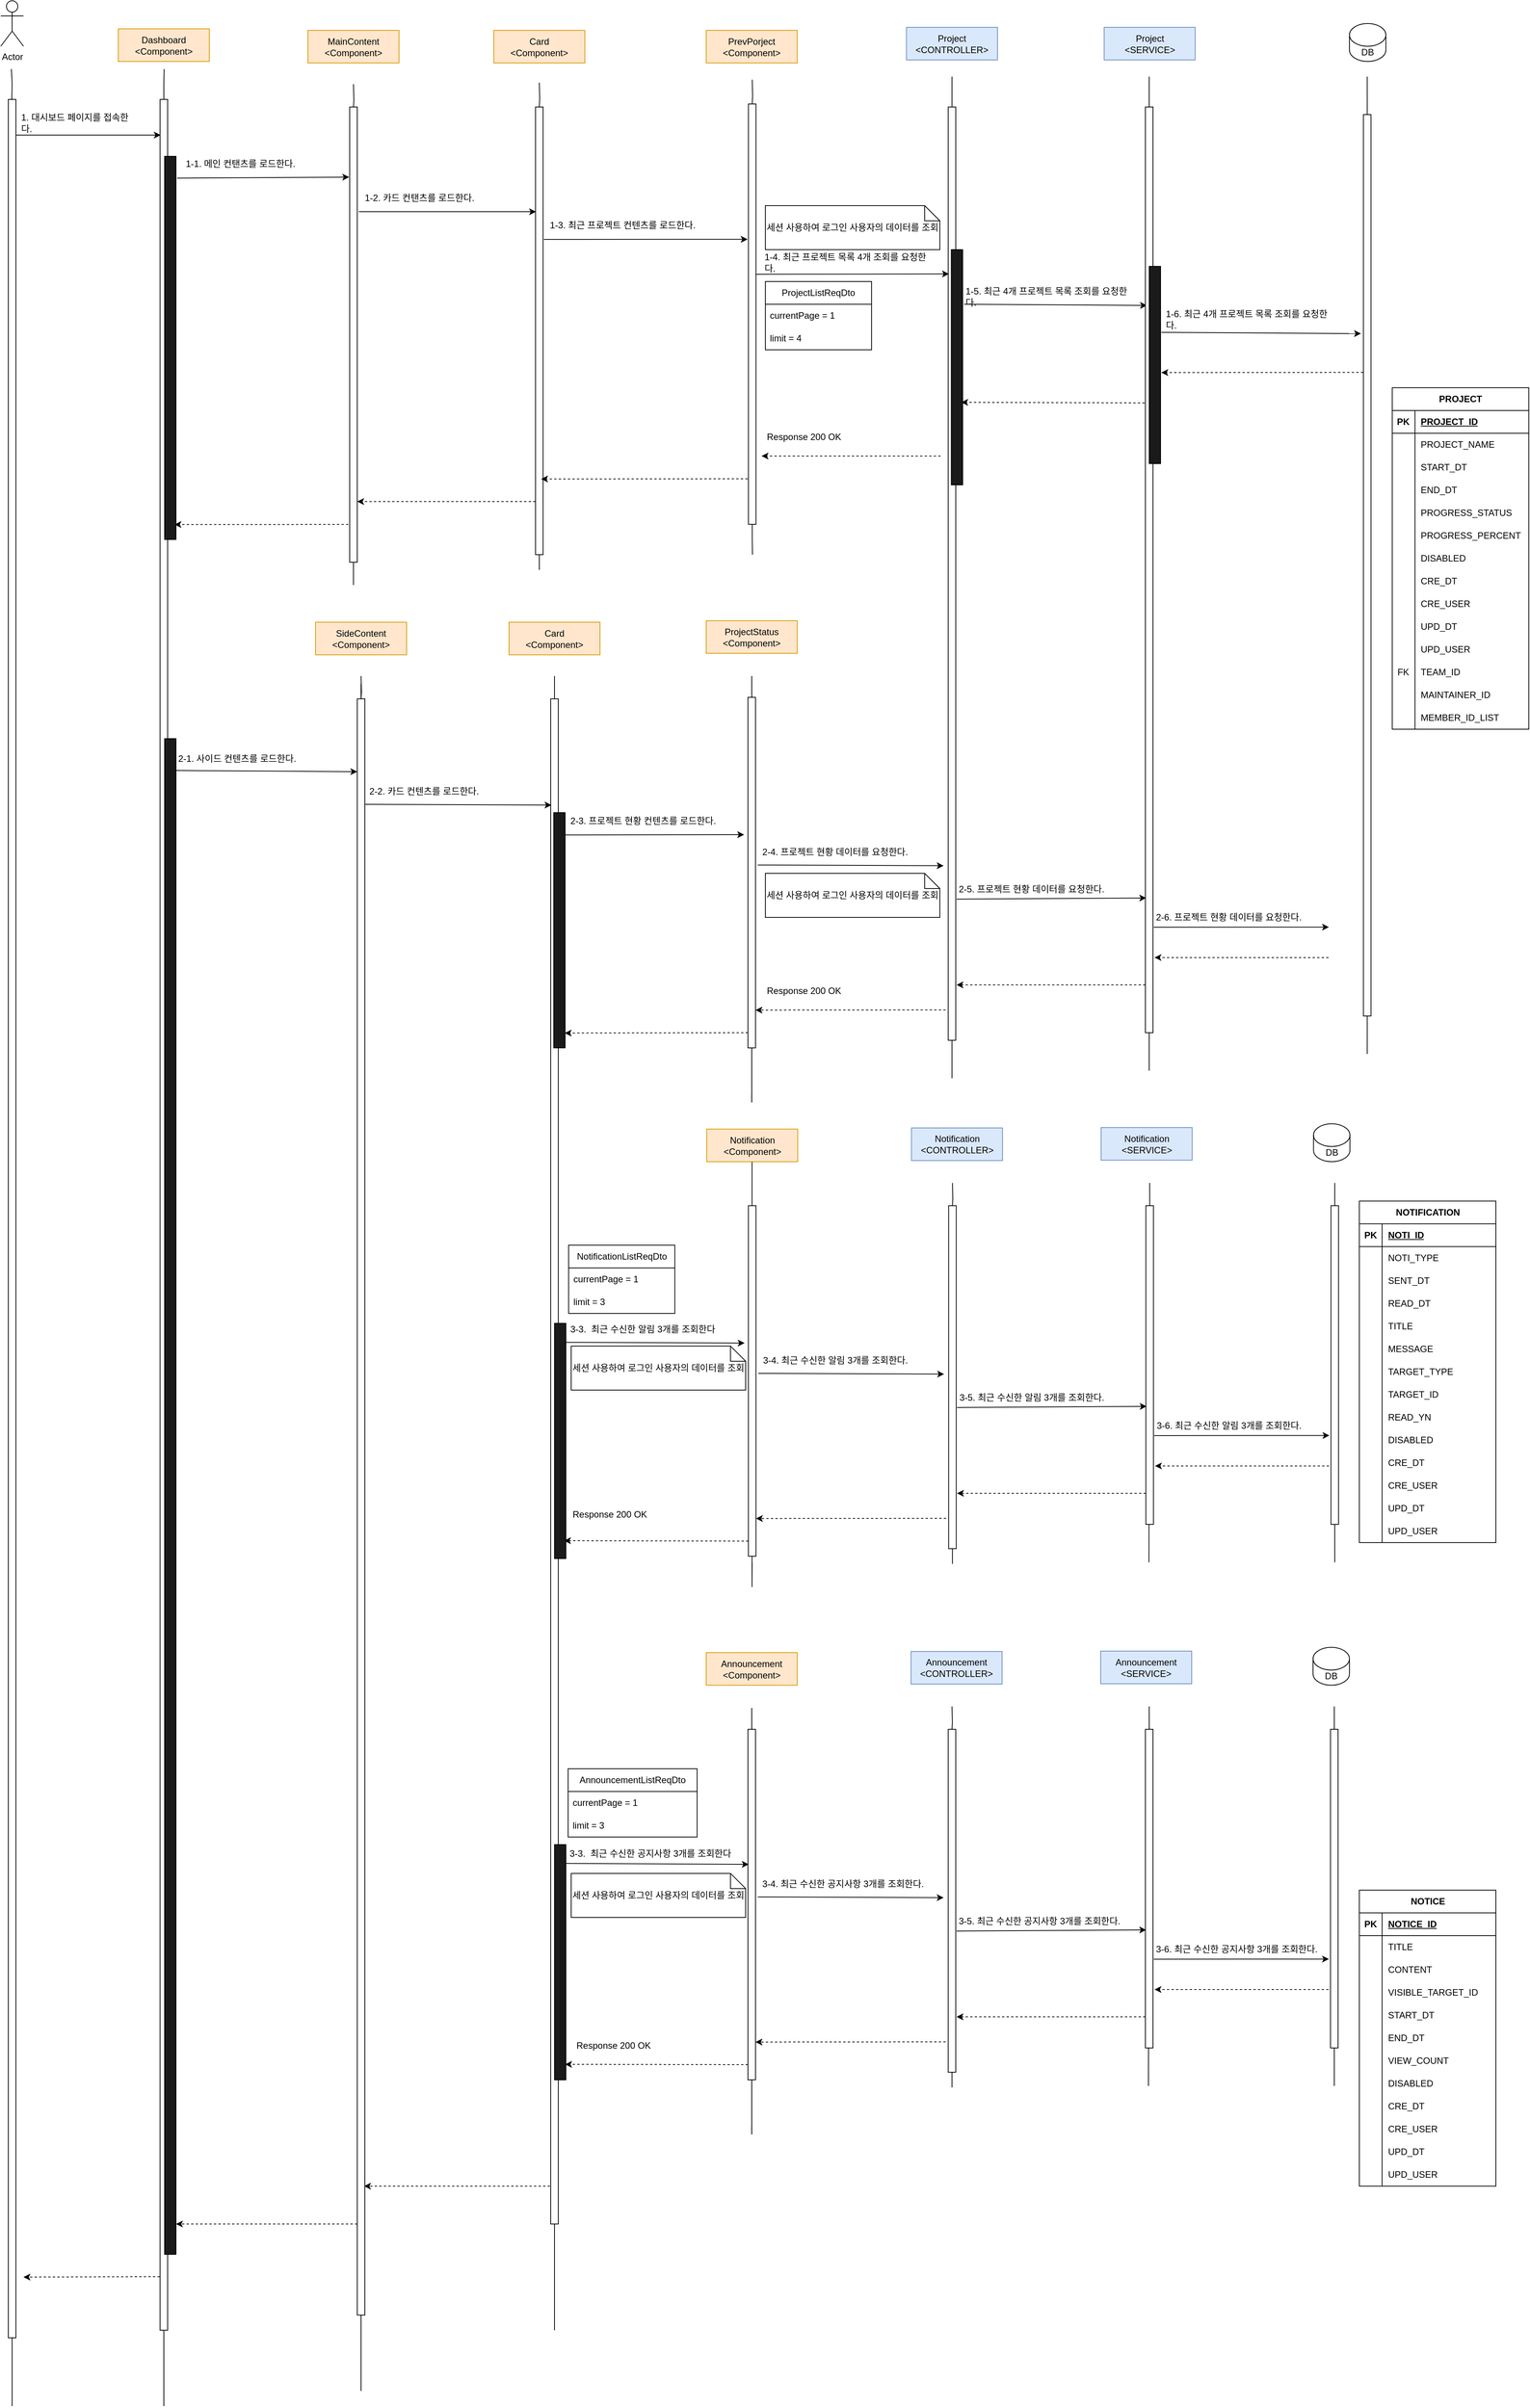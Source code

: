 <mxfile version="28.2.7">
  <diagram name="DA001" id="bc-kvwoM5szu3blsHOjU">
    <mxGraphModel dx="3904" dy="2656" grid="1" gridSize="10" guides="1" tooltips="1" connect="1" arrows="1" fold="1" page="1" pageScale="1" pageWidth="827" pageHeight="1169" math="0" shadow="0">
      <root>
        <mxCell id="0" />
        <mxCell id="1" parent="0" />
        <mxCell id="djfT5kP1swaeMmI-oeQ1-2" value="Actor" style="shape=umlActor;verticalLabelPosition=bottom;verticalAlign=top;html=1;outlineConnect=0;" vertex="1" parent="1">
          <mxGeometry x="120" y="70" width="30" height="60" as="geometry" />
        </mxCell>
        <mxCell id="djfT5kP1swaeMmI-oeQ1-4" value="Dashboard&lt;br&gt;&amp;lt;Component&amp;gt;" style="rounded=0;whiteSpace=wrap;html=1;fillColor=#ffe6cc;strokeColor=#d79b00;" vertex="1" parent="1">
          <mxGeometry x="275" y="107" width="120" height="43" as="geometry" />
        </mxCell>
        <mxCell id="djfT5kP1swaeMmI-oeQ1-6" value="Project&lt;br&gt;&amp;lt;CONTROLLER&amp;gt;" style="rounded=0;whiteSpace=wrap;html=1;fillColor=#dae8fc;strokeColor=#6c8ebf;" vertex="1" parent="1">
          <mxGeometry x="1314" y="105" width="120" height="43" as="geometry" />
        </mxCell>
        <mxCell id="djfT5kP1swaeMmI-oeQ1-8" value="&lt;div&gt;Project&lt;/div&gt;&amp;lt;SERVICE&amp;gt;" style="rounded=0;whiteSpace=wrap;html=1;fillColor=#dae8fc;strokeColor=#6c8ebf;" vertex="1" parent="1">
          <mxGeometry x="1574.62" y="105" width="120" height="43" as="geometry" />
        </mxCell>
        <mxCell id="djfT5kP1swaeMmI-oeQ1-10" value="DB" style="shape=cylinder3;whiteSpace=wrap;html=1;boundedLbl=1;backgroundOutline=1;size=15;" vertex="1" parent="1">
          <mxGeometry x="1898" y="100" width="48" height="50" as="geometry" />
        </mxCell>
        <mxCell id="djfT5kP1swaeMmI-oeQ1-18" value="" style="endArrow=classic;html=1;rounded=0;entryX=0.086;entryY=0.016;entryDx=0;entryDy=0;entryPerimeter=0;" edge="1" parent="1" target="djfT5kP1swaeMmI-oeQ1-94">
          <mxGeometry width="50" height="50" relative="1" as="geometry">
            <mxPoint x="130" y="247" as="sourcePoint" />
            <mxPoint x="317" y="246" as="targetPoint" />
          </mxGeometry>
        </mxCell>
        <mxCell id="djfT5kP1swaeMmI-oeQ1-19" value="" style="endArrow=classic;html=1;rounded=0;entryX=-0.009;entryY=0.294;entryDx=0;entryDy=0;entryPerimeter=0;exitX=0;exitY=1;exitDx=0;exitDy=0;" edge="1" parent="1" source="djfT5kP1swaeMmI-oeQ1-27">
          <mxGeometry width="50" height="50" relative="1" as="geometry">
            <mxPoint x="1381.11" y="473" as="sourcePoint" />
            <mxPoint x="1631.02" y="471.54" as="targetPoint" />
          </mxGeometry>
        </mxCell>
        <mxCell id="djfT5kP1swaeMmI-oeQ1-20" value="" style="endArrow=classic;html=1;rounded=0;entryX=-0.324;entryY=0.243;entryDx=0;entryDy=0;entryPerimeter=0;" edge="1" parent="1" target="djfT5kP1swaeMmI-oeQ1-99">
          <mxGeometry width="50" height="50" relative="1" as="geometry">
            <mxPoint x="1650" y="507" as="sourcePoint" />
            <mxPoint x="1871.1" y="506.88" as="targetPoint" />
          </mxGeometry>
        </mxCell>
        <mxCell id="djfT5kP1swaeMmI-oeQ1-21" value="" style="endArrow=classic;html=1;rounded=0;exitX=-0.038;exitY=0.286;exitDx=0;exitDy=0;exitPerimeter=0;dashed=1;" edge="1" parent="1" source="djfT5kP1swaeMmI-oeQ1-99">
          <mxGeometry width="50" height="50" relative="1" as="geometry">
            <mxPoint x="1871.01" y="560.06" as="sourcePoint" />
            <mxPoint x="1650" y="560" as="targetPoint" />
          </mxGeometry>
        </mxCell>
        <mxCell id="djfT5kP1swaeMmI-oeQ1-22" value="" style="endArrow=classic;html=1;rounded=0;entryX=0.873;entryY=0.649;entryDx=0;entryDy=0;entryPerimeter=0;dashed=1;" edge="1" parent="1" target="djfT5kP1swaeMmI-oeQ1-471">
          <mxGeometry width="50" height="50" relative="1" as="geometry">
            <mxPoint x="1628.02" y="600" as="sourcePoint" />
            <mxPoint x="1379.0" y="600.01" as="targetPoint" />
          </mxGeometry>
        </mxCell>
        <mxCell id="djfT5kP1swaeMmI-oeQ1-24" value="1. 대시보드 페이지를 접속한다." style="text;html=1;align=left;verticalAlign=middle;whiteSpace=wrap;rounded=0;" vertex="1" parent="1">
          <mxGeometry x="145" y="216" width="153" height="30" as="geometry" />
        </mxCell>
        <mxCell id="djfT5kP1swaeMmI-oeQ1-26" value="1-1. 메인 컨탠츠를 로드한다." style="text;html=1;align=left;verticalAlign=middle;whiteSpace=wrap;rounded=0;" vertex="1" parent="1">
          <mxGeometry x="362" y="275" width="228" height="20" as="geometry" />
        </mxCell>
        <mxCell id="djfT5kP1swaeMmI-oeQ1-27" value="1-5. 최근 4개 프로젝트 목록 조회를 요청한다." style="text;html=1;align=left;verticalAlign=middle;whiteSpace=wrap;rounded=0;" vertex="1" parent="1">
          <mxGeometry x="1390.0" y="450" width="228" height="20" as="geometry" />
        </mxCell>
        <mxCell id="djfT5kP1swaeMmI-oeQ1-28" value="1-6. 최근 4개 프로젝트 목록 조회를 요청한다." style="text;html=1;align=left;verticalAlign=middle;whiteSpace=wrap;rounded=0;" vertex="1" parent="1">
          <mxGeometry x="1654" y="480" width="228" height="20" as="geometry" />
        </mxCell>
        <mxCell id="djfT5kP1swaeMmI-oeQ1-29" value="" style="endArrow=classic;html=1;rounded=0;exitX=0.021;exitY=0.637;exitDx=0;exitDy=0;exitPerimeter=0;dashed=1;entryX=0.871;entryY=0.961;entryDx=0;entryDy=0;entryPerimeter=0;" edge="1" parent="1" target="djfT5kP1swaeMmI-oeQ1-475">
          <mxGeometry width="50" height="50" relative="1" as="geometry">
            <mxPoint x="578.19" y="760.14" as="sourcePoint" />
            <mxPoint x="340.0" y="760.0" as="targetPoint" />
          </mxGeometry>
        </mxCell>
        <mxCell id="djfT5kP1swaeMmI-oeQ1-70" value="ProjectListReqDto" style="swimlane;fontStyle=0;childLayout=stackLayout;horizontal=1;startSize=30;horizontalStack=0;resizeParent=1;resizeParentMax=0;resizeLast=0;collapsible=1;marginBottom=0;whiteSpace=wrap;html=1;" vertex="1" parent="1">
          <mxGeometry x="1128.0" y="440" width="140" height="90" as="geometry" />
        </mxCell>
        <mxCell id="djfT5kP1swaeMmI-oeQ1-71" value="currentPage = 1" style="text;strokeColor=none;fillColor=none;align=left;verticalAlign=middle;spacingLeft=4;spacingRight=4;overflow=hidden;points=[[0,0.5],[1,0.5]];portConstraint=eastwest;rotatable=0;whiteSpace=wrap;html=1;" vertex="1" parent="djfT5kP1swaeMmI-oeQ1-70">
          <mxGeometry y="30" width="140" height="30" as="geometry" />
        </mxCell>
        <mxCell id="djfT5kP1swaeMmI-oeQ1-72" value="limit = 4" style="text;strokeColor=none;fillColor=none;align=left;verticalAlign=middle;spacingLeft=4;spacingRight=4;overflow=hidden;points=[[0,0.5],[1,0.5]];portConstraint=eastwest;rotatable=0;whiteSpace=wrap;html=1;" vertex="1" parent="djfT5kP1swaeMmI-oeQ1-70">
          <mxGeometry y="60" width="140" height="30" as="geometry" />
        </mxCell>
        <mxCell id="djfT5kP1swaeMmI-oeQ1-75" style="edgeStyle=orthogonalEdgeStyle;rounded=0;orthogonalLoop=1;jettySize=auto;html=1;endArrow=none;endFill=0;" edge="1" parent="1" source="djfT5kP1swaeMmI-oeQ1-77">
          <mxGeometry relative="1" as="geometry">
            <mxPoint x="585" y="840" as="targetPoint" />
            <mxPoint x="585" y="180" as="sourcePoint" />
          </mxGeometry>
        </mxCell>
        <mxCell id="djfT5kP1swaeMmI-oeQ1-76" value="" style="edgeStyle=orthogonalEdgeStyle;rounded=0;orthogonalLoop=1;jettySize=auto;html=1;endArrow=none;endFill=0;" edge="1" parent="1" target="djfT5kP1swaeMmI-oeQ1-77">
          <mxGeometry relative="1" as="geometry">
            <mxPoint x="585.444" y="660" as="targetPoint" />
            <mxPoint x="585" y="180" as="sourcePoint" />
          </mxGeometry>
        </mxCell>
        <mxCell id="djfT5kP1swaeMmI-oeQ1-77" value="" style="rounded=0;whiteSpace=wrap;html=1;" vertex="1" parent="1">
          <mxGeometry x="580" y="210" width="10" height="600" as="geometry" />
        </mxCell>
        <mxCell id="djfT5kP1swaeMmI-oeQ1-78" value="MainContent&lt;br&gt;&amp;lt;Component&amp;gt;" style="rounded=0;whiteSpace=wrap;html=1;fillColor=#ffe6cc;strokeColor=#d79b00;" vertex="1" parent="1">
          <mxGeometry x="525" y="109" width="120" height="43" as="geometry" />
        </mxCell>
        <mxCell id="djfT5kP1swaeMmI-oeQ1-79" value="" style="endArrow=classic;html=1;rounded=0;exitX=1.106;exitY=0.057;exitDx=0;exitDy=0;exitPerimeter=0;entryX=-0.068;entryY=0.154;entryDx=0;entryDy=0;entryPerimeter=0;" edge="1" parent="1" source="djfT5kP1swaeMmI-oeQ1-475" target="djfT5kP1swaeMmI-oeQ1-77">
          <mxGeometry width="50" height="50" relative="1" as="geometry">
            <mxPoint x="329.52" y="303.794" as="sourcePoint" />
            <mxPoint x="750" y="370" as="targetPoint" />
          </mxGeometry>
        </mxCell>
        <mxCell id="djfT5kP1swaeMmI-oeQ1-80" value="1-4. 최근 프로젝트 목록 4개 조회를 요청한다." style="text;html=1;align=left;verticalAlign=middle;whiteSpace=wrap;rounded=0;" vertex="1" parent="1">
          <mxGeometry x="1124.62" y="405" width="228" height="20" as="geometry" />
        </mxCell>
        <mxCell id="djfT5kP1swaeMmI-oeQ1-82" value="" style="endArrow=classic;html=1;rounded=0;dashed=1;" edge="1" parent="1">
          <mxGeometry width="50" height="50" relative="1" as="geometry">
            <mxPoint x="1359.0" y="670" as="sourcePoint" />
            <mxPoint x="1123" y="670" as="targetPoint" />
          </mxGeometry>
        </mxCell>
        <mxCell id="djfT5kP1swaeMmI-oeQ1-87" style="edgeStyle=orthogonalEdgeStyle;rounded=0;orthogonalLoop=1;jettySize=auto;html=1;endArrow=none;endFill=0;" edge="1" parent="1" source="djfT5kP1swaeMmI-oeQ1-96">
          <mxGeometry relative="1" as="geometry">
            <mxPoint x="1374" y="1490" as="targetPoint" />
            <mxPoint x="1374" y="958" as="sourcePoint" />
          </mxGeometry>
        </mxCell>
        <mxCell id="djfT5kP1swaeMmI-oeQ1-91" style="edgeStyle=orthogonalEdgeStyle;rounded=0;orthogonalLoop=1;jettySize=auto;html=1;endArrow=none;endFill=0;" edge="1" parent="1" source="djfT5kP1swaeMmI-oeQ1-99">
          <mxGeometry relative="1" as="geometry">
            <mxPoint x="1921.38" y="1458" as="targetPoint" />
            <mxPoint x="1921.38" y="958" as="sourcePoint" />
          </mxGeometry>
        </mxCell>
        <mxCell id="djfT5kP1swaeMmI-oeQ1-441" style="edgeStyle=orthogonalEdgeStyle;rounded=0;orthogonalLoop=1;jettySize=auto;html=1;endArrow=none;endFill=0;" edge="1" parent="1" source="djfT5kP1swaeMmI-oeQ1-93">
          <mxGeometry relative="1" as="geometry">
            <mxPoint x="135" y="3240" as="targetPoint" />
          </mxGeometry>
        </mxCell>
        <mxCell id="djfT5kP1swaeMmI-oeQ1-451" style="edgeStyle=orthogonalEdgeStyle;rounded=0;orthogonalLoop=1;jettySize=auto;html=1;exitX=0.75;exitY=0;exitDx=0;exitDy=0;endArrow=none;endFill=0;" edge="1" parent="1">
          <mxGeometry relative="1" as="geometry">
            <mxPoint x="134" y="160" as="targetPoint" />
            <mxPoint x="134.5" y="200" as="sourcePoint" />
          </mxGeometry>
        </mxCell>
        <mxCell id="djfT5kP1swaeMmI-oeQ1-93" value="" style="rounded=0;whiteSpace=wrap;html=1;" vertex="1" parent="1">
          <mxGeometry x="130" y="200" width="10" height="2950" as="geometry" />
        </mxCell>
        <mxCell id="djfT5kP1swaeMmI-oeQ1-440" style="edgeStyle=orthogonalEdgeStyle;rounded=0;orthogonalLoop=1;jettySize=auto;html=1;endArrow=none;endFill=0;" edge="1" parent="1" source="djfT5kP1swaeMmI-oeQ1-94">
          <mxGeometry relative="1" as="geometry">
            <mxPoint x="335" y="3240" as="targetPoint" />
          </mxGeometry>
        </mxCell>
        <mxCell id="djfT5kP1swaeMmI-oeQ1-450" style="edgeStyle=orthogonalEdgeStyle;rounded=0;orthogonalLoop=1;jettySize=auto;html=1;exitX=0.5;exitY=0;exitDx=0;exitDy=0;endArrow=none;endFill=0;" edge="1" parent="1" source="djfT5kP1swaeMmI-oeQ1-94">
          <mxGeometry relative="1" as="geometry">
            <mxPoint x="335.348" y="160" as="targetPoint" />
          </mxGeometry>
        </mxCell>
        <mxCell id="djfT5kP1swaeMmI-oeQ1-94" value="" style="rounded=0;whiteSpace=wrap;html=1;" vertex="1" parent="1">
          <mxGeometry x="330" y="200" width="10" height="2940" as="geometry" />
        </mxCell>
        <mxCell id="djfT5kP1swaeMmI-oeQ1-454" style="edgeStyle=orthogonalEdgeStyle;rounded=0;orthogonalLoop=1;jettySize=auto;html=1;exitX=0.25;exitY=0;exitDx=0;exitDy=0;endArrow=none;endFill=0;" edge="1" parent="1" source="djfT5kP1swaeMmI-oeQ1-96">
          <mxGeometry relative="1" as="geometry">
            <mxPoint x="1374" y="170" as="targetPoint" />
            <Array as="points">
              <mxPoint x="1374" y="210" />
              <mxPoint x="1374" y="170" />
            </Array>
          </mxGeometry>
        </mxCell>
        <mxCell id="djfT5kP1swaeMmI-oeQ1-96" value="" style="rounded=0;whiteSpace=wrap;html=1;" vertex="1" parent="1">
          <mxGeometry x="1369" y="210" width="10" height="1230" as="geometry" />
        </mxCell>
        <mxCell id="djfT5kP1swaeMmI-oeQ1-456" style="edgeStyle=orthogonalEdgeStyle;rounded=0;orthogonalLoop=1;jettySize=auto;html=1;endArrow=none;endFill=0;" edge="1" parent="1" source="djfT5kP1swaeMmI-oeQ1-97">
          <mxGeometry relative="1" as="geometry">
            <mxPoint x="1634" y="170" as="targetPoint" />
          </mxGeometry>
        </mxCell>
        <mxCell id="djfT5kP1swaeMmI-oeQ1-470" style="edgeStyle=orthogonalEdgeStyle;rounded=0;orthogonalLoop=1;jettySize=auto;html=1;endArrow=none;endFill=0;" edge="1" parent="1" source="djfT5kP1swaeMmI-oeQ1-97">
          <mxGeometry relative="1" as="geometry">
            <mxPoint x="1634.0" y="1480" as="targetPoint" />
          </mxGeometry>
        </mxCell>
        <mxCell id="djfT5kP1swaeMmI-oeQ1-97" value="" style="rounded=0;whiteSpace=wrap;html=1;" vertex="1" parent="1">
          <mxGeometry x="1629" y="210" width="10" height="1220" as="geometry" />
        </mxCell>
        <mxCell id="djfT5kP1swaeMmI-oeQ1-457" style="edgeStyle=orthogonalEdgeStyle;rounded=0;orthogonalLoop=1;jettySize=auto;html=1;endArrow=none;endFill=0;" edge="1" parent="1" source="djfT5kP1swaeMmI-oeQ1-99">
          <mxGeometry relative="1" as="geometry">
            <mxPoint x="1921.38" y="170" as="targetPoint" />
          </mxGeometry>
        </mxCell>
        <mxCell id="djfT5kP1swaeMmI-oeQ1-99" value="" style="rounded=0;whiteSpace=wrap;html=1;" vertex="1" parent="1">
          <mxGeometry x="1916.38" y="220" width="10" height="1188" as="geometry" />
        </mxCell>
        <mxCell id="djfT5kP1swaeMmI-oeQ1-101" value="" style="endArrow=classic;html=1;rounded=0;entryX=-0.009;entryY=0.294;entryDx=0;entryDy=0;entryPerimeter=0;" edge="1" parent="1">
          <mxGeometry width="50" height="50" relative="1" as="geometry">
            <mxPoint x="1380.11" y="1253.94" as="sourcePoint" />
            <mxPoint x="1630.02" y="1252.48" as="targetPoint" />
          </mxGeometry>
        </mxCell>
        <mxCell id="djfT5kP1swaeMmI-oeQ1-102" value="" style="endArrow=classic;html=1;rounded=0;entryX=-0.208;entryY=0.468;entryDx=0;entryDy=0;entryPerimeter=0;" edge="1" parent="1">
          <mxGeometry width="50" height="50" relative="1" as="geometry">
            <mxPoint x="1640.02" y="1290.94" as="sourcePoint" />
            <mxPoint x="1870.94" y="1290.82" as="targetPoint" />
          </mxGeometry>
        </mxCell>
        <mxCell id="djfT5kP1swaeMmI-oeQ1-103" value="" style="endArrow=classic;html=1;rounded=0;exitX=-0.263;exitY=0.566;exitDx=0;exitDy=0;exitPerimeter=0;dashed=1;" edge="1" parent="1">
          <mxGeometry width="50" height="50" relative="1" as="geometry">
            <mxPoint x="1870.39" y="1331" as="sourcePoint" />
            <mxPoint x="1641.02" y="1330.94" as="targetPoint" />
          </mxGeometry>
        </mxCell>
        <mxCell id="djfT5kP1swaeMmI-oeQ1-104" value="" style="endArrow=classic;html=1;rounded=0;entryX=0.998;entryY=0.661;entryDx=0;entryDy=0;entryPerimeter=0;dashed=1;" edge="1" parent="1">
          <mxGeometry width="50" height="50" relative="1" as="geometry">
            <mxPoint x="1629.02" y="1366.94" as="sourcePoint" />
            <mxPoint x="1380.0" y="1366.95" as="targetPoint" />
          </mxGeometry>
        </mxCell>
        <mxCell id="djfT5kP1swaeMmI-oeQ1-105" value="" style="endArrow=classic;html=1;rounded=0;exitX=-0.036;exitY=0.976;exitDx=0;exitDy=0;exitPerimeter=0;dashed=1;entryX=0;entryY=1;entryDx=0;entryDy=0;" edge="1" parent="1" source="djfT5kP1swaeMmI-oeQ1-94">
          <mxGeometry width="50" height="50" relative="1" as="geometry">
            <mxPoint x="330" y="1364.7" as="sourcePoint" />
            <mxPoint x="150.0" y="3070" as="targetPoint" />
          </mxGeometry>
        </mxCell>
        <mxCell id="djfT5kP1swaeMmI-oeQ1-107" value="2-1. 사이드 컨텐츠를 로드한다." style="text;html=1;align=left;verticalAlign=middle;whiteSpace=wrap;rounded=0;" vertex="1" parent="1">
          <mxGeometry x="352" y="1059" width="228" height="20" as="geometry" />
        </mxCell>
        <mxCell id="djfT5kP1swaeMmI-oeQ1-108" value="2-5. 프로젝트 현황 데이터를 요청한다." style="text;html=1;align=left;verticalAlign=middle;whiteSpace=wrap;rounded=0;" vertex="1" parent="1">
          <mxGeometry x="1381.11" y="1230.94" width="228" height="20" as="geometry" />
        </mxCell>
        <mxCell id="djfT5kP1swaeMmI-oeQ1-109" value="2-6. 프로젝트 현황 데이터를 요청한다." style="text;html=1;align=left;verticalAlign=middle;whiteSpace=wrap;rounded=0;" vertex="1" parent="1">
          <mxGeometry x="1641.02" y="1267.94" width="228" height="20" as="geometry" />
        </mxCell>
        <mxCell id="djfT5kP1swaeMmI-oeQ1-110" value="" style="endArrow=classic;html=1;rounded=0;exitX=0.021;exitY=0.637;exitDx=0;exitDy=0;exitPerimeter=0;dashed=1;entryX=1;entryY=0.98;entryDx=0;entryDy=0;entryPerimeter=0;" edge="1" parent="1" target="djfT5kP1swaeMmI-oeQ1-476">
          <mxGeometry width="50" height="50" relative="1" as="geometry">
            <mxPoint x="590" y="3000" as="sourcePoint" />
            <mxPoint x="339.38" y="3000.22" as="targetPoint" />
          </mxGeometry>
        </mxCell>
        <mxCell id="djfT5kP1swaeMmI-oeQ1-111" value="PROJECT" style="shape=table;startSize=30;container=1;collapsible=1;childLayout=tableLayout;fixedRows=1;rowLines=0;fontStyle=1;align=center;resizeLast=1;html=1;" vertex="1" parent="1">
          <mxGeometry x="1954.4" y="580" width="180" height="450" as="geometry" />
        </mxCell>
        <mxCell id="djfT5kP1swaeMmI-oeQ1-112" value="" style="shape=tableRow;horizontal=0;startSize=0;swimlaneHead=0;swimlaneBody=0;fillColor=none;collapsible=0;dropTarget=0;points=[[0,0.5],[1,0.5]];portConstraint=eastwest;top=0;left=0;right=0;bottom=1;" vertex="1" parent="djfT5kP1swaeMmI-oeQ1-111">
          <mxGeometry y="30" width="180" height="30" as="geometry" />
        </mxCell>
        <mxCell id="djfT5kP1swaeMmI-oeQ1-113" value="PK" style="shape=partialRectangle;connectable=0;fillColor=none;top=0;left=0;bottom=0;right=0;fontStyle=1;overflow=hidden;whiteSpace=wrap;html=1;" vertex="1" parent="djfT5kP1swaeMmI-oeQ1-112">
          <mxGeometry width="30" height="30" as="geometry">
            <mxRectangle width="30" height="30" as="alternateBounds" />
          </mxGeometry>
        </mxCell>
        <mxCell id="djfT5kP1swaeMmI-oeQ1-114" value="PROJECT_ID" style="shape=partialRectangle;connectable=0;fillColor=none;top=0;left=0;bottom=0;right=0;align=left;spacingLeft=6;fontStyle=5;overflow=hidden;whiteSpace=wrap;html=1;" vertex="1" parent="djfT5kP1swaeMmI-oeQ1-112">
          <mxGeometry x="30" width="150" height="30" as="geometry">
            <mxRectangle width="150" height="30" as="alternateBounds" />
          </mxGeometry>
        </mxCell>
        <mxCell id="djfT5kP1swaeMmI-oeQ1-115" value="" style="shape=tableRow;horizontal=0;startSize=0;swimlaneHead=0;swimlaneBody=0;fillColor=none;collapsible=0;dropTarget=0;points=[[0,0.5],[1,0.5]];portConstraint=eastwest;top=0;left=0;right=0;bottom=0;" vertex="1" parent="djfT5kP1swaeMmI-oeQ1-111">
          <mxGeometry y="60" width="180" height="30" as="geometry" />
        </mxCell>
        <mxCell id="djfT5kP1swaeMmI-oeQ1-116" value="" style="shape=partialRectangle;connectable=0;fillColor=none;top=0;left=0;bottom=0;right=0;editable=1;overflow=hidden;whiteSpace=wrap;html=1;" vertex="1" parent="djfT5kP1swaeMmI-oeQ1-115">
          <mxGeometry width="30" height="30" as="geometry">
            <mxRectangle width="30" height="30" as="alternateBounds" />
          </mxGeometry>
        </mxCell>
        <mxCell id="djfT5kP1swaeMmI-oeQ1-117" value="PROJECT_NAME" style="shape=partialRectangle;connectable=0;fillColor=none;top=0;left=0;bottom=0;right=0;align=left;spacingLeft=6;overflow=hidden;whiteSpace=wrap;html=1;" vertex="1" parent="djfT5kP1swaeMmI-oeQ1-115">
          <mxGeometry x="30" width="150" height="30" as="geometry">
            <mxRectangle width="150" height="30" as="alternateBounds" />
          </mxGeometry>
        </mxCell>
        <mxCell id="djfT5kP1swaeMmI-oeQ1-118" value="" style="shape=tableRow;horizontal=0;startSize=0;swimlaneHead=0;swimlaneBody=0;fillColor=none;collapsible=0;dropTarget=0;points=[[0,0.5],[1,0.5]];portConstraint=eastwest;top=0;left=0;right=0;bottom=0;" vertex="1" parent="djfT5kP1swaeMmI-oeQ1-111">
          <mxGeometry y="90" width="180" height="30" as="geometry" />
        </mxCell>
        <mxCell id="djfT5kP1swaeMmI-oeQ1-119" value="" style="shape=partialRectangle;connectable=0;fillColor=none;top=0;left=0;bottom=0;right=0;editable=1;overflow=hidden;whiteSpace=wrap;html=1;" vertex="1" parent="djfT5kP1swaeMmI-oeQ1-118">
          <mxGeometry width="30" height="30" as="geometry">
            <mxRectangle width="30" height="30" as="alternateBounds" />
          </mxGeometry>
        </mxCell>
        <mxCell id="djfT5kP1swaeMmI-oeQ1-120" value="START_DT" style="shape=partialRectangle;connectable=0;fillColor=none;top=0;left=0;bottom=0;right=0;align=left;spacingLeft=6;overflow=hidden;whiteSpace=wrap;html=1;" vertex="1" parent="djfT5kP1swaeMmI-oeQ1-118">
          <mxGeometry x="30" width="150" height="30" as="geometry">
            <mxRectangle width="150" height="30" as="alternateBounds" />
          </mxGeometry>
        </mxCell>
        <mxCell id="djfT5kP1swaeMmI-oeQ1-121" style="shape=tableRow;horizontal=0;startSize=0;swimlaneHead=0;swimlaneBody=0;fillColor=none;collapsible=0;dropTarget=0;points=[[0,0.5],[1,0.5]];portConstraint=eastwest;top=0;left=0;right=0;bottom=0;" vertex="1" parent="djfT5kP1swaeMmI-oeQ1-111">
          <mxGeometry y="120" width="180" height="30" as="geometry" />
        </mxCell>
        <mxCell id="djfT5kP1swaeMmI-oeQ1-122" style="shape=partialRectangle;connectable=0;fillColor=none;top=0;left=0;bottom=0;right=0;editable=1;overflow=hidden;whiteSpace=wrap;html=1;" vertex="1" parent="djfT5kP1swaeMmI-oeQ1-121">
          <mxGeometry width="30" height="30" as="geometry">
            <mxRectangle width="30" height="30" as="alternateBounds" />
          </mxGeometry>
        </mxCell>
        <mxCell id="djfT5kP1swaeMmI-oeQ1-123" value="END_DT" style="shape=partialRectangle;connectable=0;fillColor=none;top=0;left=0;bottom=0;right=0;align=left;spacingLeft=6;overflow=hidden;whiteSpace=wrap;html=1;" vertex="1" parent="djfT5kP1swaeMmI-oeQ1-121">
          <mxGeometry x="30" width="150" height="30" as="geometry">
            <mxRectangle width="150" height="30" as="alternateBounds" />
          </mxGeometry>
        </mxCell>
        <mxCell id="djfT5kP1swaeMmI-oeQ1-124" value="" style="shape=tableRow;horizontal=0;startSize=0;swimlaneHead=0;swimlaneBody=0;fillColor=none;collapsible=0;dropTarget=0;points=[[0,0.5],[1,0.5]];portConstraint=eastwest;top=0;left=0;right=0;bottom=0;" vertex="1" parent="djfT5kP1swaeMmI-oeQ1-111">
          <mxGeometry y="150" width="180" height="30" as="geometry" />
        </mxCell>
        <mxCell id="djfT5kP1swaeMmI-oeQ1-125" value="" style="shape=partialRectangle;connectable=0;fillColor=none;top=0;left=0;bottom=0;right=0;editable=1;overflow=hidden;whiteSpace=wrap;html=1;" vertex="1" parent="djfT5kP1swaeMmI-oeQ1-124">
          <mxGeometry width="30" height="30" as="geometry">
            <mxRectangle width="30" height="30" as="alternateBounds" />
          </mxGeometry>
        </mxCell>
        <mxCell id="djfT5kP1swaeMmI-oeQ1-126" value="PROGRESS_STATUS" style="shape=partialRectangle;connectable=0;fillColor=none;top=0;left=0;bottom=0;right=0;align=left;spacingLeft=6;overflow=hidden;whiteSpace=wrap;html=1;" vertex="1" parent="djfT5kP1swaeMmI-oeQ1-124">
          <mxGeometry x="30" width="150" height="30" as="geometry">
            <mxRectangle width="150" height="30" as="alternateBounds" />
          </mxGeometry>
        </mxCell>
        <mxCell id="djfT5kP1swaeMmI-oeQ1-127" style="shape=tableRow;horizontal=0;startSize=0;swimlaneHead=0;swimlaneBody=0;fillColor=none;collapsible=0;dropTarget=0;points=[[0,0.5],[1,0.5]];portConstraint=eastwest;top=0;left=0;right=0;bottom=0;" vertex="1" parent="djfT5kP1swaeMmI-oeQ1-111">
          <mxGeometry y="180" width="180" height="30" as="geometry" />
        </mxCell>
        <mxCell id="djfT5kP1swaeMmI-oeQ1-128" style="shape=partialRectangle;connectable=0;fillColor=none;top=0;left=0;bottom=0;right=0;editable=1;overflow=hidden;whiteSpace=wrap;html=1;" vertex="1" parent="djfT5kP1swaeMmI-oeQ1-127">
          <mxGeometry width="30" height="30" as="geometry">
            <mxRectangle width="30" height="30" as="alternateBounds" />
          </mxGeometry>
        </mxCell>
        <mxCell id="djfT5kP1swaeMmI-oeQ1-129" value="PROGRESS_PERCENT" style="shape=partialRectangle;connectable=0;fillColor=none;top=0;left=0;bottom=0;right=0;align=left;spacingLeft=6;overflow=hidden;whiteSpace=wrap;html=1;" vertex="1" parent="djfT5kP1swaeMmI-oeQ1-127">
          <mxGeometry x="30" width="150" height="30" as="geometry">
            <mxRectangle width="150" height="30" as="alternateBounds" />
          </mxGeometry>
        </mxCell>
        <mxCell id="djfT5kP1swaeMmI-oeQ1-427" style="shape=tableRow;horizontal=0;startSize=0;swimlaneHead=0;swimlaneBody=0;fillColor=none;collapsible=0;dropTarget=0;points=[[0,0.5],[1,0.5]];portConstraint=eastwest;top=0;left=0;right=0;bottom=0;" vertex="1" parent="djfT5kP1swaeMmI-oeQ1-111">
          <mxGeometry y="210" width="180" height="30" as="geometry" />
        </mxCell>
        <mxCell id="djfT5kP1swaeMmI-oeQ1-428" style="shape=partialRectangle;connectable=0;fillColor=none;top=0;left=0;bottom=0;right=0;editable=1;overflow=hidden;whiteSpace=wrap;html=1;" vertex="1" parent="djfT5kP1swaeMmI-oeQ1-427">
          <mxGeometry width="30" height="30" as="geometry">
            <mxRectangle width="30" height="30" as="alternateBounds" />
          </mxGeometry>
        </mxCell>
        <mxCell id="djfT5kP1swaeMmI-oeQ1-429" value="DISABLED" style="shape=partialRectangle;connectable=0;fillColor=none;top=0;left=0;bottom=0;right=0;align=left;spacingLeft=6;overflow=hidden;whiteSpace=wrap;html=1;" vertex="1" parent="djfT5kP1swaeMmI-oeQ1-427">
          <mxGeometry x="30" width="150" height="30" as="geometry">
            <mxRectangle width="150" height="30" as="alternateBounds" />
          </mxGeometry>
        </mxCell>
        <mxCell id="djfT5kP1swaeMmI-oeQ1-130" style="shape=tableRow;horizontal=0;startSize=0;swimlaneHead=0;swimlaneBody=0;fillColor=none;collapsible=0;dropTarget=0;points=[[0,0.5],[1,0.5]];portConstraint=eastwest;top=0;left=0;right=0;bottom=0;" vertex="1" parent="djfT5kP1swaeMmI-oeQ1-111">
          <mxGeometry y="240" width="180" height="30" as="geometry" />
        </mxCell>
        <mxCell id="djfT5kP1swaeMmI-oeQ1-131" style="shape=partialRectangle;connectable=0;fillColor=none;top=0;left=0;bottom=0;right=0;editable=1;overflow=hidden;whiteSpace=wrap;html=1;" vertex="1" parent="djfT5kP1swaeMmI-oeQ1-130">
          <mxGeometry width="30" height="30" as="geometry">
            <mxRectangle width="30" height="30" as="alternateBounds" />
          </mxGeometry>
        </mxCell>
        <mxCell id="djfT5kP1swaeMmI-oeQ1-132" value="CRE_DT" style="shape=partialRectangle;connectable=0;fillColor=none;top=0;left=0;bottom=0;right=0;align=left;spacingLeft=6;overflow=hidden;whiteSpace=wrap;html=1;" vertex="1" parent="djfT5kP1swaeMmI-oeQ1-130">
          <mxGeometry x="30" width="150" height="30" as="geometry">
            <mxRectangle width="150" height="30" as="alternateBounds" />
          </mxGeometry>
        </mxCell>
        <mxCell id="djfT5kP1swaeMmI-oeQ1-133" style="shape=tableRow;horizontal=0;startSize=0;swimlaneHead=0;swimlaneBody=0;fillColor=none;collapsible=0;dropTarget=0;points=[[0,0.5],[1,0.5]];portConstraint=eastwest;top=0;left=0;right=0;bottom=0;" vertex="1" parent="djfT5kP1swaeMmI-oeQ1-111">
          <mxGeometry y="270" width="180" height="30" as="geometry" />
        </mxCell>
        <mxCell id="djfT5kP1swaeMmI-oeQ1-134" style="shape=partialRectangle;connectable=0;fillColor=none;top=0;left=0;bottom=0;right=0;editable=1;overflow=hidden;whiteSpace=wrap;html=1;" vertex="1" parent="djfT5kP1swaeMmI-oeQ1-133">
          <mxGeometry width="30" height="30" as="geometry">
            <mxRectangle width="30" height="30" as="alternateBounds" />
          </mxGeometry>
        </mxCell>
        <mxCell id="djfT5kP1swaeMmI-oeQ1-135" value="CRE_USER" style="shape=partialRectangle;connectable=0;fillColor=none;top=0;left=0;bottom=0;right=0;align=left;spacingLeft=6;overflow=hidden;whiteSpace=wrap;html=1;" vertex="1" parent="djfT5kP1swaeMmI-oeQ1-133">
          <mxGeometry x="30" width="150" height="30" as="geometry">
            <mxRectangle width="150" height="30" as="alternateBounds" />
          </mxGeometry>
        </mxCell>
        <mxCell id="djfT5kP1swaeMmI-oeQ1-136" style="shape=tableRow;horizontal=0;startSize=0;swimlaneHead=0;swimlaneBody=0;fillColor=none;collapsible=0;dropTarget=0;points=[[0,0.5],[1,0.5]];portConstraint=eastwest;top=0;left=0;right=0;bottom=0;" vertex="1" parent="djfT5kP1swaeMmI-oeQ1-111">
          <mxGeometry y="300" width="180" height="30" as="geometry" />
        </mxCell>
        <mxCell id="djfT5kP1swaeMmI-oeQ1-137" style="shape=partialRectangle;connectable=0;fillColor=none;top=0;left=0;bottom=0;right=0;editable=1;overflow=hidden;whiteSpace=wrap;html=1;" vertex="1" parent="djfT5kP1swaeMmI-oeQ1-136">
          <mxGeometry width="30" height="30" as="geometry">
            <mxRectangle width="30" height="30" as="alternateBounds" />
          </mxGeometry>
        </mxCell>
        <mxCell id="djfT5kP1swaeMmI-oeQ1-138" value="UPD_DT" style="shape=partialRectangle;connectable=0;fillColor=none;top=0;left=0;bottom=0;right=0;align=left;spacingLeft=6;overflow=hidden;whiteSpace=wrap;html=1;" vertex="1" parent="djfT5kP1swaeMmI-oeQ1-136">
          <mxGeometry x="30" width="150" height="30" as="geometry">
            <mxRectangle width="150" height="30" as="alternateBounds" />
          </mxGeometry>
        </mxCell>
        <mxCell id="djfT5kP1swaeMmI-oeQ1-139" style="shape=tableRow;horizontal=0;startSize=0;swimlaneHead=0;swimlaneBody=0;fillColor=none;collapsible=0;dropTarget=0;points=[[0,0.5],[1,0.5]];portConstraint=eastwest;top=0;left=0;right=0;bottom=0;" vertex="1" parent="djfT5kP1swaeMmI-oeQ1-111">
          <mxGeometry y="330" width="180" height="30" as="geometry" />
        </mxCell>
        <mxCell id="djfT5kP1swaeMmI-oeQ1-140" style="shape=partialRectangle;connectable=0;fillColor=none;top=0;left=0;bottom=0;right=0;editable=1;overflow=hidden;whiteSpace=wrap;html=1;" vertex="1" parent="djfT5kP1swaeMmI-oeQ1-139">
          <mxGeometry width="30" height="30" as="geometry">
            <mxRectangle width="30" height="30" as="alternateBounds" />
          </mxGeometry>
        </mxCell>
        <mxCell id="djfT5kP1swaeMmI-oeQ1-141" value="UPD_USER" style="shape=partialRectangle;connectable=0;fillColor=none;top=0;left=0;bottom=0;right=0;align=left;spacingLeft=6;overflow=hidden;whiteSpace=wrap;html=1;" vertex="1" parent="djfT5kP1swaeMmI-oeQ1-139">
          <mxGeometry x="30" width="150" height="30" as="geometry">
            <mxRectangle width="150" height="30" as="alternateBounds" />
          </mxGeometry>
        </mxCell>
        <mxCell id="djfT5kP1swaeMmI-oeQ1-142" style="shape=tableRow;horizontal=0;startSize=0;swimlaneHead=0;swimlaneBody=0;fillColor=none;collapsible=0;dropTarget=0;points=[[0,0.5],[1,0.5]];portConstraint=eastwest;top=0;left=0;right=0;bottom=0;" vertex="1" parent="djfT5kP1swaeMmI-oeQ1-111">
          <mxGeometry y="360" width="180" height="30" as="geometry" />
        </mxCell>
        <mxCell id="djfT5kP1swaeMmI-oeQ1-143" value="FK" style="shape=partialRectangle;connectable=0;fillColor=none;top=0;left=0;bottom=0;right=0;editable=1;overflow=hidden;whiteSpace=wrap;html=1;" vertex="1" parent="djfT5kP1swaeMmI-oeQ1-142">
          <mxGeometry width="30" height="30" as="geometry">
            <mxRectangle width="30" height="30" as="alternateBounds" />
          </mxGeometry>
        </mxCell>
        <mxCell id="djfT5kP1swaeMmI-oeQ1-144" value="TEAM_ID" style="shape=partialRectangle;connectable=0;fillColor=none;top=0;left=0;bottom=0;right=0;align=left;spacingLeft=6;overflow=hidden;whiteSpace=wrap;html=1;" vertex="1" parent="djfT5kP1swaeMmI-oeQ1-142">
          <mxGeometry x="30" width="150" height="30" as="geometry">
            <mxRectangle width="150" height="30" as="alternateBounds" />
          </mxGeometry>
        </mxCell>
        <mxCell id="djfT5kP1swaeMmI-oeQ1-145" style="shape=tableRow;horizontal=0;startSize=0;swimlaneHead=0;swimlaneBody=0;fillColor=none;collapsible=0;dropTarget=0;points=[[0,0.5],[1,0.5]];portConstraint=eastwest;top=0;left=0;right=0;bottom=0;" vertex="1" parent="djfT5kP1swaeMmI-oeQ1-111">
          <mxGeometry y="390" width="180" height="30" as="geometry" />
        </mxCell>
        <mxCell id="djfT5kP1swaeMmI-oeQ1-146" style="shape=partialRectangle;connectable=0;fillColor=none;top=0;left=0;bottom=0;right=0;editable=1;overflow=hidden;whiteSpace=wrap;html=1;" vertex="1" parent="djfT5kP1swaeMmI-oeQ1-145">
          <mxGeometry width="30" height="30" as="geometry">
            <mxRectangle width="30" height="30" as="alternateBounds" />
          </mxGeometry>
        </mxCell>
        <mxCell id="djfT5kP1swaeMmI-oeQ1-147" value="MAINTAINER_ID" style="shape=partialRectangle;connectable=0;fillColor=none;top=0;left=0;bottom=0;right=0;align=left;spacingLeft=6;overflow=hidden;whiteSpace=wrap;html=1;" vertex="1" parent="djfT5kP1swaeMmI-oeQ1-145">
          <mxGeometry x="30" width="150" height="30" as="geometry">
            <mxRectangle width="150" height="30" as="alternateBounds" />
          </mxGeometry>
        </mxCell>
        <mxCell id="djfT5kP1swaeMmI-oeQ1-148" style="shape=tableRow;horizontal=0;startSize=0;swimlaneHead=0;swimlaneBody=0;fillColor=none;collapsible=0;dropTarget=0;points=[[0,0.5],[1,0.5]];portConstraint=eastwest;top=0;left=0;right=0;bottom=0;" vertex="1" parent="djfT5kP1swaeMmI-oeQ1-111">
          <mxGeometry y="420" width="180" height="30" as="geometry" />
        </mxCell>
        <mxCell id="djfT5kP1swaeMmI-oeQ1-149" style="shape=partialRectangle;connectable=0;fillColor=none;top=0;left=0;bottom=0;right=0;editable=1;overflow=hidden;whiteSpace=wrap;html=1;" vertex="1" parent="djfT5kP1swaeMmI-oeQ1-148">
          <mxGeometry width="30" height="30" as="geometry">
            <mxRectangle width="30" height="30" as="alternateBounds" />
          </mxGeometry>
        </mxCell>
        <mxCell id="djfT5kP1swaeMmI-oeQ1-150" value="MEMBER_ID_LIST" style="shape=partialRectangle;connectable=0;fillColor=none;top=0;left=0;bottom=0;right=0;align=left;spacingLeft=6;overflow=hidden;whiteSpace=wrap;html=1;" vertex="1" parent="djfT5kP1swaeMmI-oeQ1-148">
          <mxGeometry x="30" width="150" height="30" as="geometry">
            <mxRectangle width="150" height="30" as="alternateBounds" />
          </mxGeometry>
        </mxCell>
        <mxCell id="djfT5kP1swaeMmI-oeQ1-156" style="edgeStyle=orthogonalEdgeStyle;rounded=0;orthogonalLoop=1;jettySize=auto;html=1;endArrow=none;endFill=0;" edge="1" parent="1" source="djfT5kP1swaeMmI-oeQ1-158">
          <mxGeometry relative="1" as="geometry">
            <mxPoint x="595" y="1560" as="targetPoint" />
            <mxPoint x="595" y="960" as="sourcePoint" />
          </mxGeometry>
        </mxCell>
        <mxCell id="djfT5kP1swaeMmI-oeQ1-157" value="" style="edgeStyle=orthogonalEdgeStyle;rounded=0;orthogonalLoop=1;jettySize=auto;html=1;endArrow=none;endFill=0;" edge="1" parent="1" target="djfT5kP1swaeMmI-oeQ1-158">
          <mxGeometry relative="1" as="geometry">
            <mxPoint x="595.444" y="1440" as="targetPoint" />
            <mxPoint x="595" y="960" as="sourcePoint" />
          </mxGeometry>
        </mxCell>
        <mxCell id="djfT5kP1swaeMmI-oeQ1-438" style="edgeStyle=orthogonalEdgeStyle;rounded=0;orthogonalLoop=1;jettySize=auto;html=1;exitX=0.25;exitY=1;exitDx=0;exitDy=0;endArrow=none;endFill=0;" edge="1" parent="1" source="djfT5kP1swaeMmI-oeQ1-158">
          <mxGeometry relative="1" as="geometry">
            <mxPoint x="595" y="3220" as="targetPoint" />
            <Array as="points">
              <mxPoint x="595" y="3120" />
              <mxPoint x="595" y="3220" />
            </Array>
          </mxGeometry>
        </mxCell>
        <mxCell id="djfT5kP1swaeMmI-oeQ1-158" value="" style="rounded=0;whiteSpace=wrap;html=1;" vertex="1" parent="1">
          <mxGeometry x="590" y="990" width="10" height="2130" as="geometry" />
        </mxCell>
        <mxCell id="djfT5kP1swaeMmI-oeQ1-159" value="SideContent&lt;br&gt;&amp;lt;Component&amp;gt;" style="rounded=0;whiteSpace=wrap;html=1;fillColor=#ffe6cc;strokeColor=#d79b00;" vertex="1" parent="1">
          <mxGeometry x="535" y="889" width="120" height="43" as="geometry" />
        </mxCell>
        <mxCell id="djfT5kP1swaeMmI-oeQ1-160" value="" style="endArrow=classic;html=1;rounded=0;exitX=1;exitY=0.021;exitDx=0;exitDy=0;exitPerimeter=0;" edge="1" parent="1" source="djfT5kP1swaeMmI-oeQ1-476">
          <mxGeometry width="50" height="50" relative="1" as="geometry">
            <mxPoint x="340" y="1086" as="sourcePoint" />
            <mxPoint x="590" y="1086" as="targetPoint" />
          </mxGeometry>
        </mxCell>
        <mxCell id="djfT5kP1swaeMmI-oeQ1-165" value="" style="edgeStyle=orthogonalEdgeStyle;rounded=0;orthogonalLoop=1;jettySize=auto;html=1;endArrow=none;endFill=0;" edge="1" parent="1" target="djfT5kP1swaeMmI-oeQ1-166">
          <mxGeometry relative="1" as="geometry">
            <mxPoint x="850.444" y="1440" as="targetPoint" />
            <mxPoint x="850" y="960" as="sourcePoint" />
            <Array as="points">
              <mxPoint x="850" y="3140" />
              <mxPoint x="850" y="3140" />
            </Array>
          </mxGeometry>
        </mxCell>
        <mxCell id="djfT5kP1swaeMmI-oeQ1-166" value="" style="rounded=0;whiteSpace=wrap;html=1;" vertex="1" parent="1">
          <mxGeometry x="845" y="990" width="10" height="2010" as="geometry" />
        </mxCell>
        <mxCell id="djfT5kP1swaeMmI-oeQ1-167" value="Card&lt;div&gt;&amp;lt;Component&amp;gt;&lt;/div&gt;" style="rounded=0;whiteSpace=wrap;html=1;fillColor=#ffe6cc;strokeColor=#d79b00;" vertex="1" parent="1">
          <mxGeometry x="790" y="889" width="120" height="43" as="geometry" />
        </mxCell>
        <mxCell id="djfT5kP1swaeMmI-oeQ1-172" value="" style="edgeStyle=orthogonalEdgeStyle;rounded=0;orthogonalLoop=1;jettySize=auto;html=1;endArrow=none;endFill=0;" edge="1" parent="1">
          <mxGeometry relative="1" as="geometry">
            <mxPoint x="1109.928" y="1512" as="targetPoint" />
            <mxPoint x="1110" y="960" as="sourcePoint" />
            <Array as="points">
              <mxPoint x="1109.92" y="1522" />
              <mxPoint x="1109.92" y="1522" />
            </Array>
          </mxGeometry>
        </mxCell>
        <mxCell id="djfT5kP1swaeMmI-oeQ1-173" value="" style="rounded=0;whiteSpace=wrap;html=1;" vertex="1" parent="1">
          <mxGeometry x="1105" y="988" width="10" height="462" as="geometry" />
        </mxCell>
        <mxCell id="djfT5kP1swaeMmI-oeQ1-174" value="ProjectStatus&lt;br&gt;&lt;div&gt;&amp;lt;Component&amp;gt;&lt;/div&gt;" style="rounded=0;whiteSpace=wrap;html=1;fillColor=#ffe6cc;strokeColor=#d79b00;" vertex="1" parent="1">
          <mxGeometry x="1050" y="887" width="120" height="43" as="geometry" />
        </mxCell>
        <mxCell id="djfT5kP1swaeMmI-oeQ1-175" value="세션 사용하여 로그인 사용자의 데이터를 조회" style="shape=note;size=20;whiteSpace=wrap;html=1;" vertex="1" parent="1">
          <mxGeometry x="1128" y="340" width="230" height="58" as="geometry" />
        </mxCell>
        <mxCell id="djfT5kP1swaeMmI-oeQ1-176" value="세션 사용하여 로그인 사용자의 데이터를 조회" style="shape=note;size=20;whiteSpace=wrap;html=1;" vertex="1" parent="1">
          <mxGeometry x="1128" y="1220" width="230" height="58" as="geometry" />
        </mxCell>
        <mxCell id="djfT5kP1swaeMmI-oeQ1-177" value="2-2. 카드 컨텐츠를 로드한다." style="text;html=1;align=left;verticalAlign=middle;whiteSpace=wrap;rounded=0;" vertex="1" parent="1">
          <mxGeometry x="604" y="1104" width="196" height="16" as="geometry" />
        </mxCell>
        <mxCell id="djfT5kP1swaeMmI-oeQ1-178" value="" style="endArrow=classic;html=1;rounded=0;exitX=0.952;exitY=0.227;exitDx=0;exitDy=0;exitPerimeter=0;" edge="1" parent="1">
          <mxGeometry width="50" height="50" relative="1" as="geometry">
            <mxPoint x="600" y="1129" as="sourcePoint" />
            <mxPoint x="846" y="1130" as="targetPoint" />
          </mxGeometry>
        </mxCell>
        <mxCell id="djfT5kP1swaeMmI-oeQ1-179" value="2-3. 프로젝트 현황 컨텐츠를 로드한다." style="text;html=1;align=left;verticalAlign=middle;whiteSpace=wrap;rounded=0;" vertex="1" parent="1">
          <mxGeometry x="868.62" y="1143" width="196" height="16" as="geometry" />
        </mxCell>
        <mxCell id="djfT5kP1swaeMmI-oeQ1-180" value="" style="endArrow=classic;html=1;rounded=0;exitX=0.833;exitY=0.095;exitDx=0;exitDy=0;exitPerimeter=0;" edge="1" parent="1" source="djfT5kP1swaeMmI-oeQ1-442">
          <mxGeometry width="50" height="50" relative="1" as="geometry">
            <mxPoint x="855" y="1168" as="sourcePoint" />
            <mxPoint x="1100" y="1169" as="targetPoint" />
          </mxGeometry>
        </mxCell>
        <mxCell id="djfT5kP1swaeMmI-oeQ1-181" value="2-4. 프로젝트 현황 데이터를 요청한다." style="text;html=1;align=left;verticalAlign=middle;whiteSpace=wrap;rounded=0;" vertex="1" parent="1">
          <mxGeometry x="1122" y="1183.94" width="196" height="16" as="geometry" />
        </mxCell>
        <mxCell id="djfT5kP1swaeMmI-oeQ1-182" value="" style="endArrow=classic;html=1;rounded=0;exitX=0.952;exitY=0.227;exitDx=0;exitDy=0;exitPerimeter=0;" edge="1" parent="1">
          <mxGeometry width="50" height="50" relative="1" as="geometry">
            <mxPoint x="1118" y="1208.94" as="sourcePoint" />
            <mxPoint x="1363" y="1209.94" as="targetPoint" />
          </mxGeometry>
        </mxCell>
        <mxCell id="djfT5kP1swaeMmI-oeQ1-183" value="" style="endArrow=classic;html=1;rounded=0;exitX=0.021;exitY=0.637;exitDx=0;exitDy=0;exitPerimeter=0;dashed=1;entryX=0.938;entryY=0.742;entryDx=0;entryDy=0;entryPerimeter=0;" edge="1" parent="1">
          <mxGeometry width="50" height="50" relative="1" as="geometry">
            <mxPoint x="1365.62" y="1400" as="sourcePoint" />
            <mxPoint x="1115" y="1400.22" as="targetPoint" />
          </mxGeometry>
        </mxCell>
        <mxCell id="djfT5kP1swaeMmI-oeQ1-184" value="" style="endArrow=classic;html=1;rounded=0;exitX=0.021;exitY=0.637;exitDx=0;exitDy=0;exitPerimeter=0;dashed=1;entryX=0.967;entryY=0.937;entryDx=0;entryDy=0;entryPerimeter=0;" edge="1" parent="1" target="djfT5kP1swaeMmI-oeQ1-442">
          <mxGeometry width="50" height="50" relative="1" as="geometry">
            <mxPoint x="1105" y="1430" as="sourcePoint" />
            <mxPoint x="854.38" y="1430.22" as="targetPoint" />
          </mxGeometry>
        </mxCell>
        <mxCell id="djfT5kP1swaeMmI-oeQ1-185" value="" style="endArrow=classic;html=1;rounded=0;exitX=0.021;exitY=0.637;exitDx=0;exitDy=0;exitPerimeter=0;dashed=1;" edge="1" parent="1">
          <mxGeometry width="50" height="50" relative="1" as="geometry">
            <mxPoint x="844.0" y="2950.12" as="sourcePoint" />
            <mxPoint x="599" y="2950.12" as="targetPoint" />
          </mxGeometry>
        </mxCell>
        <mxCell id="djfT5kP1swaeMmI-oeQ1-190" style="edgeStyle=orthogonalEdgeStyle;rounded=0;orthogonalLoop=1;jettySize=auto;html=1;endArrow=none;endFill=0;" edge="1" parent="1" source="djfT5kP1swaeMmI-oeQ1-199">
          <mxGeometry relative="1" as="geometry">
            <mxPoint x="1374.62" y="2128" as="targetPoint" />
            <mxPoint x="1374.62" y="1628" as="sourcePoint" />
          </mxGeometry>
        </mxCell>
        <mxCell id="djfT5kP1swaeMmI-oeQ1-191" value="Notification&lt;br&gt;&amp;lt;CONTROLLER&amp;gt;" style="rounded=0;whiteSpace=wrap;html=1;fillColor=#dae8fc;strokeColor=#6c8ebf;" vertex="1" parent="1">
          <mxGeometry x="1320.62" y="1555.5" width="120" height="43" as="geometry" />
        </mxCell>
        <mxCell id="djfT5kP1swaeMmI-oeQ1-192" style="edgeStyle=orthogonalEdgeStyle;rounded=0;orthogonalLoop=1;jettySize=auto;html=1;endArrow=none;endFill=0;" edge="1" parent="1">
          <mxGeometry relative="1" as="geometry">
            <mxPoint x="1633.62" y="2128" as="targetPoint" />
            <mxPoint x="1634.62" y="1628" as="sourcePoint" />
          </mxGeometry>
        </mxCell>
        <mxCell id="djfT5kP1swaeMmI-oeQ1-193" value="&lt;div&gt;Notification&lt;/div&gt;&amp;lt;SERVICE&amp;gt;" style="rounded=0;whiteSpace=wrap;html=1;fillColor=#dae8fc;strokeColor=#6c8ebf;" vertex="1" parent="1">
          <mxGeometry x="1570.62" y="1555" width="120" height="43" as="geometry" />
        </mxCell>
        <mxCell id="djfT5kP1swaeMmI-oeQ1-194" style="edgeStyle=orthogonalEdgeStyle;rounded=0;orthogonalLoop=1;jettySize=auto;html=1;endArrow=none;endFill=0;" edge="1" parent="1" source="djfT5kP1swaeMmI-oeQ1-202">
          <mxGeometry relative="1" as="geometry">
            <mxPoint x="1878.62" y="2128" as="targetPoint" />
            <mxPoint x="1878.62" y="1628" as="sourcePoint" />
          </mxGeometry>
        </mxCell>
        <mxCell id="djfT5kP1swaeMmI-oeQ1-195" value="DB" style="shape=cylinder3;whiteSpace=wrap;html=1;boundedLbl=1;backgroundOutline=1;size=15;" vertex="1" parent="1">
          <mxGeometry x="1850.62" y="1550" width="48" height="50" as="geometry" />
        </mxCell>
        <mxCell id="djfT5kP1swaeMmI-oeQ1-198" value="" style="edgeStyle=orthogonalEdgeStyle;rounded=0;orthogonalLoop=1;jettySize=auto;html=1;endArrow=none;endFill=0;" edge="1" parent="1" target="djfT5kP1swaeMmI-oeQ1-199">
          <mxGeometry relative="1" as="geometry">
            <mxPoint x="1375.064" y="2108" as="targetPoint" />
            <mxPoint x="1374.62" y="1628" as="sourcePoint" />
          </mxGeometry>
        </mxCell>
        <mxCell id="djfT5kP1swaeMmI-oeQ1-199" value="" style="rounded=0;whiteSpace=wrap;html=1;" vertex="1" parent="1">
          <mxGeometry x="1369.62" y="1658" width="10" height="452" as="geometry" />
        </mxCell>
        <mxCell id="djfT5kP1swaeMmI-oeQ1-200" value="" style="rounded=0;whiteSpace=wrap;html=1;" vertex="1" parent="1">
          <mxGeometry x="1629.62" y="1658" width="10" height="420" as="geometry" />
        </mxCell>
        <mxCell id="djfT5kP1swaeMmI-oeQ1-201" value="" style="edgeStyle=orthogonalEdgeStyle;rounded=0;orthogonalLoop=1;jettySize=auto;html=1;endArrow=none;endFill=0;" edge="1" parent="1" target="djfT5kP1swaeMmI-oeQ1-202">
          <mxGeometry relative="1" as="geometry">
            <mxPoint x="1878.731" y="2108" as="targetPoint" />
            <mxPoint x="1878.62" y="1628" as="sourcePoint" />
            <Array as="points">
              <mxPoint x="1878.62" y="1640" />
              <mxPoint x="1878.62" y="1640" />
            </Array>
          </mxGeometry>
        </mxCell>
        <mxCell id="djfT5kP1swaeMmI-oeQ1-202" value="" style="rounded=0;whiteSpace=wrap;html=1;" vertex="1" parent="1">
          <mxGeometry x="1873.62" y="1658" width="10" height="420" as="geometry" />
        </mxCell>
        <mxCell id="djfT5kP1swaeMmI-oeQ1-204" value="" style="endArrow=classic;html=1;rounded=0;entryX=-0.009;entryY=0.294;entryDx=0;entryDy=0;entryPerimeter=0;" edge="1" parent="1">
          <mxGeometry width="50" height="50" relative="1" as="geometry">
            <mxPoint x="1380.73" y="1923.94" as="sourcePoint" />
            <mxPoint x="1630.64" y="1922.48" as="targetPoint" />
          </mxGeometry>
        </mxCell>
        <mxCell id="djfT5kP1swaeMmI-oeQ1-205" value="" style="endArrow=classic;html=1;rounded=0;entryX=-0.208;entryY=0.468;entryDx=0;entryDy=0;entryPerimeter=0;" edge="1" parent="1">
          <mxGeometry width="50" height="50" relative="1" as="geometry">
            <mxPoint x="1640.64" y="1960.94" as="sourcePoint" />
            <mxPoint x="1871.56" y="1960.82" as="targetPoint" />
          </mxGeometry>
        </mxCell>
        <mxCell id="djfT5kP1swaeMmI-oeQ1-206" value="" style="endArrow=classic;html=1;rounded=0;exitX=-0.263;exitY=0.566;exitDx=0;exitDy=0;exitPerimeter=0;dashed=1;" edge="1" parent="1">
          <mxGeometry width="50" height="50" relative="1" as="geometry">
            <mxPoint x="1871.01" y="2001" as="sourcePoint" />
            <mxPoint x="1641.64" y="2000.94" as="targetPoint" />
          </mxGeometry>
        </mxCell>
        <mxCell id="djfT5kP1swaeMmI-oeQ1-207" value="" style="endArrow=classic;html=1;rounded=0;entryX=0.998;entryY=0.661;entryDx=0;entryDy=0;entryPerimeter=0;dashed=1;" edge="1" parent="1">
          <mxGeometry width="50" height="50" relative="1" as="geometry">
            <mxPoint x="1629.64" y="2036.94" as="sourcePoint" />
            <mxPoint x="1380.62" y="2036.95" as="targetPoint" />
          </mxGeometry>
        </mxCell>
        <mxCell id="djfT5kP1swaeMmI-oeQ1-211" value="3-5. 최근 수신한 알림 3개를 조회한다." style="text;html=1;align=left;verticalAlign=middle;whiteSpace=wrap;rounded=0;" vertex="1" parent="1">
          <mxGeometry x="1381.73" y="1900.94" width="228" height="20" as="geometry" />
        </mxCell>
        <mxCell id="djfT5kP1swaeMmI-oeQ1-212" value="3-6. 최근 수신한 알림 3개를 조회한다." style="text;html=1;align=left;verticalAlign=middle;whiteSpace=wrap;rounded=0;" vertex="1" parent="1">
          <mxGeometry x="1641.64" y="1937.94" width="228" height="20" as="geometry" />
        </mxCell>
        <mxCell id="djfT5kP1swaeMmI-oeQ1-214" value="NOTIFICATION" style="shape=table;startSize=30;container=1;collapsible=1;childLayout=tableLayout;fixedRows=1;rowLines=0;fontStyle=1;align=center;resizeLast=1;html=1;" vertex="1" parent="1">
          <mxGeometry x="1911.02" y="1651.85" width="180" height="450.18" as="geometry" />
        </mxCell>
        <mxCell id="djfT5kP1swaeMmI-oeQ1-215" value="" style="shape=tableRow;horizontal=0;startSize=0;swimlaneHead=0;swimlaneBody=0;fillColor=none;collapsible=0;dropTarget=0;points=[[0,0.5],[1,0.5]];portConstraint=eastwest;top=0;left=0;right=0;bottom=1;" vertex="1" parent="djfT5kP1swaeMmI-oeQ1-214">
          <mxGeometry y="30" width="180" height="30" as="geometry" />
        </mxCell>
        <mxCell id="djfT5kP1swaeMmI-oeQ1-216" value="PK" style="shape=partialRectangle;connectable=0;fillColor=none;top=0;left=0;bottom=0;right=0;fontStyle=1;overflow=hidden;whiteSpace=wrap;html=1;" vertex="1" parent="djfT5kP1swaeMmI-oeQ1-215">
          <mxGeometry width="30" height="30" as="geometry">
            <mxRectangle width="30" height="30" as="alternateBounds" />
          </mxGeometry>
        </mxCell>
        <mxCell id="djfT5kP1swaeMmI-oeQ1-217" value="NOTI_ID" style="shape=partialRectangle;connectable=0;fillColor=none;top=0;left=0;bottom=0;right=0;align=left;spacingLeft=6;fontStyle=5;overflow=hidden;whiteSpace=wrap;html=1;" vertex="1" parent="djfT5kP1swaeMmI-oeQ1-215">
          <mxGeometry x="30" width="150" height="30" as="geometry">
            <mxRectangle width="150" height="30" as="alternateBounds" />
          </mxGeometry>
        </mxCell>
        <mxCell id="djfT5kP1swaeMmI-oeQ1-218" value="" style="shape=tableRow;horizontal=0;startSize=0;swimlaneHead=0;swimlaneBody=0;fillColor=none;collapsible=0;dropTarget=0;points=[[0,0.5],[1,0.5]];portConstraint=eastwest;top=0;left=0;right=0;bottom=0;" vertex="1" parent="djfT5kP1swaeMmI-oeQ1-214">
          <mxGeometry y="60" width="180" height="30" as="geometry" />
        </mxCell>
        <mxCell id="djfT5kP1swaeMmI-oeQ1-219" value="" style="shape=partialRectangle;connectable=0;fillColor=none;top=0;left=0;bottom=0;right=0;editable=1;overflow=hidden;whiteSpace=wrap;html=1;" vertex="1" parent="djfT5kP1swaeMmI-oeQ1-218">
          <mxGeometry width="30" height="30" as="geometry">
            <mxRectangle width="30" height="30" as="alternateBounds" />
          </mxGeometry>
        </mxCell>
        <mxCell id="djfT5kP1swaeMmI-oeQ1-220" value="NOTI_TYPE" style="shape=partialRectangle;connectable=0;fillColor=none;top=0;left=0;bottom=0;right=0;align=left;spacingLeft=6;overflow=hidden;whiteSpace=wrap;html=1;" vertex="1" parent="djfT5kP1swaeMmI-oeQ1-218">
          <mxGeometry x="30" width="150" height="30" as="geometry">
            <mxRectangle width="150" height="30" as="alternateBounds" />
          </mxGeometry>
        </mxCell>
        <mxCell id="djfT5kP1swaeMmI-oeQ1-221" value="" style="shape=tableRow;horizontal=0;startSize=0;swimlaneHead=0;swimlaneBody=0;fillColor=none;collapsible=0;dropTarget=0;points=[[0,0.5],[1,0.5]];portConstraint=eastwest;top=0;left=0;right=0;bottom=0;" vertex="1" parent="djfT5kP1swaeMmI-oeQ1-214">
          <mxGeometry y="90" width="180" height="30" as="geometry" />
        </mxCell>
        <mxCell id="djfT5kP1swaeMmI-oeQ1-222" value="" style="shape=partialRectangle;connectable=0;fillColor=none;top=0;left=0;bottom=0;right=0;editable=1;overflow=hidden;whiteSpace=wrap;html=1;" vertex="1" parent="djfT5kP1swaeMmI-oeQ1-221">
          <mxGeometry width="30" height="30" as="geometry">
            <mxRectangle width="30" height="30" as="alternateBounds" />
          </mxGeometry>
        </mxCell>
        <mxCell id="djfT5kP1swaeMmI-oeQ1-223" value="SENT_DT" style="shape=partialRectangle;connectable=0;fillColor=none;top=0;left=0;bottom=0;right=0;align=left;spacingLeft=6;overflow=hidden;whiteSpace=wrap;html=1;" vertex="1" parent="djfT5kP1swaeMmI-oeQ1-221">
          <mxGeometry x="30" width="150" height="30" as="geometry">
            <mxRectangle width="150" height="30" as="alternateBounds" />
          </mxGeometry>
        </mxCell>
        <mxCell id="djfT5kP1swaeMmI-oeQ1-287" style="shape=tableRow;horizontal=0;startSize=0;swimlaneHead=0;swimlaneBody=0;fillColor=none;collapsible=0;dropTarget=0;points=[[0,0.5],[1,0.5]];portConstraint=eastwest;top=0;left=0;right=0;bottom=0;" vertex="1" parent="djfT5kP1swaeMmI-oeQ1-214">
          <mxGeometry y="120" width="180" height="30" as="geometry" />
        </mxCell>
        <mxCell id="djfT5kP1swaeMmI-oeQ1-288" style="shape=partialRectangle;connectable=0;fillColor=none;top=0;left=0;bottom=0;right=0;editable=1;overflow=hidden;whiteSpace=wrap;html=1;" vertex="1" parent="djfT5kP1swaeMmI-oeQ1-287">
          <mxGeometry width="30" height="30" as="geometry">
            <mxRectangle width="30" height="30" as="alternateBounds" />
          </mxGeometry>
        </mxCell>
        <mxCell id="djfT5kP1swaeMmI-oeQ1-289" value="READ_DT" style="shape=partialRectangle;connectable=0;fillColor=none;top=0;left=0;bottom=0;right=0;align=left;spacingLeft=6;overflow=hidden;whiteSpace=wrap;html=1;" vertex="1" parent="djfT5kP1swaeMmI-oeQ1-287">
          <mxGeometry x="30" width="150" height="30" as="geometry">
            <mxRectangle width="150" height="30" as="alternateBounds" />
          </mxGeometry>
        </mxCell>
        <mxCell id="djfT5kP1swaeMmI-oeQ1-224" style="shape=tableRow;horizontal=0;startSize=0;swimlaneHead=0;swimlaneBody=0;fillColor=none;collapsible=0;dropTarget=0;points=[[0,0.5],[1,0.5]];portConstraint=eastwest;top=0;left=0;right=0;bottom=0;" vertex="1" parent="djfT5kP1swaeMmI-oeQ1-214">
          <mxGeometry y="150" width="180" height="30" as="geometry" />
        </mxCell>
        <mxCell id="djfT5kP1swaeMmI-oeQ1-225" style="shape=partialRectangle;connectable=0;fillColor=none;top=0;left=0;bottom=0;right=0;editable=1;overflow=hidden;whiteSpace=wrap;html=1;" vertex="1" parent="djfT5kP1swaeMmI-oeQ1-224">
          <mxGeometry width="30" height="30" as="geometry">
            <mxRectangle width="30" height="30" as="alternateBounds" />
          </mxGeometry>
        </mxCell>
        <mxCell id="djfT5kP1swaeMmI-oeQ1-226" value="TITLE" style="shape=partialRectangle;connectable=0;fillColor=none;top=0;left=0;bottom=0;right=0;align=left;spacingLeft=6;overflow=hidden;whiteSpace=wrap;html=1;" vertex="1" parent="djfT5kP1swaeMmI-oeQ1-224">
          <mxGeometry x="30" width="150" height="30" as="geometry">
            <mxRectangle width="150" height="30" as="alternateBounds" />
          </mxGeometry>
        </mxCell>
        <mxCell id="djfT5kP1swaeMmI-oeQ1-227" value="" style="shape=tableRow;horizontal=0;startSize=0;swimlaneHead=0;swimlaneBody=0;fillColor=none;collapsible=0;dropTarget=0;points=[[0,0.5],[1,0.5]];portConstraint=eastwest;top=0;left=0;right=0;bottom=0;" vertex="1" parent="djfT5kP1swaeMmI-oeQ1-214">
          <mxGeometry y="180" width="180" height="30" as="geometry" />
        </mxCell>
        <mxCell id="djfT5kP1swaeMmI-oeQ1-228" value="" style="shape=partialRectangle;connectable=0;fillColor=none;top=0;left=0;bottom=0;right=0;editable=1;overflow=hidden;whiteSpace=wrap;html=1;" vertex="1" parent="djfT5kP1swaeMmI-oeQ1-227">
          <mxGeometry width="30" height="30" as="geometry">
            <mxRectangle width="30" height="30" as="alternateBounds" />
          </mxGeometry>
        </mxCell>
        <mxCell id="djfT5kP1swaeMmI-oeQ1-229" value="MESSAGE" style="shape=partialRectangle;connectable=0;fillColor=none;top=0;left=0;bottom=0;right=0;align=left;spacingLeft=6;overflow=hidden;whiteSpace=wrap;html=1;" vertex="1" parent="djfT5kP1swaeMmI-oeQ1-227">
          <mxGeometry x="30" width="150" height="30" as="geometry">
            <mxRectangle width="150" height="30" as="alternateBounds" />
          </mxGeometry>
        </mxCell>
        <mxCell id="djfT5kP1swaeMmI-oeQ1-281" style="shape=tableRow;horizontal=0;startSize=0;swimlaneHead=0;swimlaneBody=0;fillColor=none;collapsible=0;dropTarget=0;points=[[0,0.5],[1,0.5]];portConstraint=eastwest;top=0;left=0;right=0;bottom=0;" vertex="1" parent="djfT5kP1swaeMmI-oeQ1-214">
          <mxGeometry y="210" width="180" height="30" as="geometry" />
        </mxCell>
        <mxCell id="djfT5kP1swaeMmI-oeQ1-282" style="shape=partialRectangle;connectable=0;fillColor=none;top=0;left=0;bottom=0;right=0;editable=1;overflow=hidden;whiteSpace=wrap;html=1;" vertex="1" parent="djfT5kP1swaeMmI-oeQ1-281">
          <mxGeometry width="30" height="30" as="geometry">
            <mxRectangle width="30" height="30" as="alternateBounds" />
          </mxGeometry>
        </mxCell>
        <mxCell id="djfT5kP1swaeMmI-oeQ1-283" value="TARGET_TYPE" style="shape=partialRectangle;connectable=0;fillColor=none;top=0;left=0;bottom=0;right=0;align=left;spacingLeft=6;overflow=hidden;whiteSpace=wrap;html=1;" vertex="1" parent="djfT5kP1swaeMmI-oeQ1-281">
          <mxGeometry x="30" width="150" height="30" as="geometry">
            <mxRectangle width="150" height="30" as="alternateBounds" />
          </mxGeometry>
        </mxCell>
        <mxCell id="djfT5kP1swaeMmI-oeQ1-284" style="shape=tableRow;horizontal=0;startSize=0;swimlaneHead=0;swimlaneBody=0;fillColor=none;collapsible=0;dropTarget=0;points=[[0,0.5],[1,0.5]];portConstraint=eastwest;top=0;left=0;right=0;bottom=0;" vertex="1" parent="djfT5kP1swaeMmI-oeQ1-214">
          <mxGeometry y="240" width="180" height="30" as="geometry" />
        </mxCell>
        <mxCell id="djfT5kP1swaeMmI-oeQ1-285" style="shape=partialRectangle;connectable=0;fillColor=none;top=0;left=0;bottom=0;right=0;editable=1;overflow=hidden;whiteSpace=wrap;html=1;" vertex="1" parent="djfT5kP1swaeMmI-oeQ1-284">
          <mxGeometry width="30" height="30" as="geometry">
            <mxRectangle width="30" height="30" as="alternateBounds" />
          </mxGeometry>
        </mxCell>
        <mxCell id="djfT5kP1swaeMmI-oeQ1-286" value="TARGET_ID" style="shape=partialRectangle;connectable=0;fillColor=none;top=0;left=0;bottom=0;right=0;align=left;spacingLeft=6;overflow=hidden;whiteSpace=wrap;html=1;" vertex="1" parent="djfT5kP1swaeMmI-oeQ1-284">
          <mxGeometry x="30" width="150" height="30" as="geometry">
            <mxRectangle width="150" height="30" as="alternateBounds" />
          </mxGeometry>
        </mxCell>
        <mxCell id="djfT5kP1swaeMmI-oeQ1-230" style="shape=tableRow;horizontal=0;startSize=0;swimlaneHead=0;swimlaneBody=0;fillColor=none;collapsible=0;dropTarget=0;points=[[0,0.5],[1,0.5]];portConstraint=eastwest;top=0;left=0;right=0;bottom=0;" vertex="1" parent="djfT5kP1swaeMmI-oeQ1-214">
          <mxGeometry y="270" width="180" height="30" as="geometry" />
        </mxCell>
        <mxCell id="djfT5kP1swaeMmI-oeQ1-231" style="shape=partialRectangle;connectable=0;fillColor=none;top=0;left=0;bottom=0;right=0;editable=1;overflow=hidden;whiteSpace=wrap;html=1;" vertex="1" parent="djfT5kP1swaeMmI-oeQ1-230">
          <mxGeometry width="30" height="30" as="geometry">
            <mxRectangle width="30" height="30" as="alternateBounds" />
          </mxGeometry>
        </mxCell>
        <mxCell id="djfT5kP1swaeMmI-oeQ1-232" value="READ_YN" style="shape=partialRectangle;connectable=0;fillColor=none;top=0;left=0;bottom=0;right=0;align=left;spacingLeft=6;overflow=hidden;whiteSpace=wrap;html=1;" vertex="1" parent="djfT5kP1swaeMmI-oeQ1-230">
          <mxGeometry x="30" width="150" height="30" as="geometry">
            <mxRectangle width="150" height="30" as="alternateBounds" />
          </mxGeometry>
        </mxCell>
        <mxCell id="djfT5kP1swaeMmI-oeQ1-424" style="shape=tableRow;horizontal=0;startSize=0;swimlaneHead=0;swimlaneBody=0;fillColor=none;collapsible=0;dropTarget=0;points=[[0,0.5],[1,0.5]];portConstraint=eastwest;top=0;left=0;right=0;bottom=0;" vertex="1" parent="djfT5kP1swaeMmI-oeQ1-214">
          <mxGeometry y="300" width="180" height="30" as="geometry" />
        </mxCell>
        <mxCell id="djfT5kP1swaeMmI-oeQ1-425" style="shape=partialRectangle;connectable=0;fillColor=none;top=0;left=0;bottom=0;right=0;editable=1;overflow=hidden;whiteSpace=wrap;html=1;" vertex="1" parent="djfT5kP1swaeMmI-oeQ1-424">
          <mxGeometry width="30" height="30" as="geometry">
            <mxRectangle width="30" height="30" as="alternateBounds" />
          </mxGeometry>
        </mxCell>
        <mxCell id="djfT5kP1swaeMmI-oeQ1-426" value="DISABLED" style="shape=partialRectangle;connectable=0;fillColor=none;top=0;left=0;bottom=0;right=0;align=left;spacingLeft=6;overflow=hidden;whiteSpace=wrap;html=1;" vertex="1" parent="djfT5kP1swaeMmI-oeQ1-424">
          <mxGeometry x="30" width="150" height="30" as="geometry">
            <mxRectangle width="150" height="30" as="alternateBounds" />
          </mxGeometry>
        </mxCell>
        <mxCell id="djfT5kP1swaeMmI-oeQ1-233" style="shape=tableRow;horizontal=0;startSize=0;swimlaneHead=0;swimlaneBody=0;fillColor=none;collapsible=0;dropTarget=0;points=[[0,0.5],[1,0.5]];portConstraint=eastwest;top=0;left=0;right=0;bottom=0;" vertex="1" parent="djfT5kP1swaeMmI-oeQ1-214">
          <mxGeometry y="330" width="180" height="30" as="geometry" />
        </mxCell>
        <mxCell id="djfT5kP1swaeMmI-oeQ1-234" style="shape=partialRectangle;connectable=0;fillColor=none;top=0;left=0;bottom=0;right=0;editable=1;overflow=hidden;whiteSpace=wrap;html=1;" vertex="1" parent="djfT5kP1swaeMmI-oeQ1-233">
          <mxGeometry width="30" height="30" as="geometry">
            <mxRectangle width="30" height="30" as="alternateBounds" />
          </mxGeometry>
        </mxCell>
        <mxCell id="djfT5kP1swaeMmI-oeQ1-235" value="CRE_DT" style="shape=partialRectangle;connectable=0;fillColor=none;top=0;left=0;bottom=0;right=0;align=left;spacingLeft=6;overflow=hidden;whiteSpace=wrap;html=1;" vertex="1" parent="djfT5kP1swaeMmI-oeQ1-233">
          <mxGeometry x="30" width="150" height="30" as="geometry">
            <mxRectangle width="150" height="30" as="alternateBounds" />
          </mxGeometry>
        </mxCell>
        <mxCell id="djfT5kP1swaeMmI-oeQ1-236" style="shape=tableRow;horizontal=0;startSize=0;swimlaneHead=0;swimlaneBody=0;fillColor=none;collapsible=0;dropTarget=0;points=[[0,0.5],[1,0.5]];portConstraint=eastwest;top=0;left=0;right=0;bottom=0;" vertex="1" parent="djfT5kP1swaeMmI-oeQ1-214">
          <mxGeometry y="360" width="180" height="30" as="geometry" />
        </mxCell>
        <mxCell id="djfT5kP1swaeMmI-oeQ1-237" style="shape=partialRectangle;connectable=0;fillColor=none;top=0;left=0;bottom=0;right=0;editable=1;overflow=hidden;whiteSpace=wrap;html=1;" vertex="1" parent="djfT5kP1swaeMmI-oeQ1-236">
          <mxGeometry width="30" height="30" as="geometry">
            <mxRectangle width="30" height="30" as="alternateBounds" />
          </mxGeometry>
        </mxCell>
        <mxCell id="djfT5kP1swaeMmI-oeQ1-238" value="CRE_USER" style="shape=partialRectangle;connectable=0;fillColor=none;top=0;left=0;bottom=0;right=0;align=left;spacingLeft=6;overflow=hidden;whiteSpace=wrap;html=1;" vertex="1" parent="djfT5kP1swaeMmI-oeQ1-236">
          <mxGeometry x="30" width="150" height="30" as="geometry">
            <mxRectangle width="150" height="30" as="alternateBounds" />
          </mxGeometry>
        </mxCell>
        <mxCell id="djfT5kP1swaeMmI-oeQ1-239" style="shape=tableRow;horizontal=0;startSize=0;swimlaneHead=0;swimlaneBody=0;fillColor=none;collapsible=0;dropTarget=0;points=[[0,0.5],[1,0.5]];portConstraint=eastwest;top=0;left=0;right=0;bottom=0;" vertex="1" parent="djfT5kP1swaeMmI-oeQ1-214">
          <mxGeometry y="390" width="180" height="30" as="geometry" />
        </mxCell>
        <mxCell id="djfT5kP1swaeMmI-oeQ1-240" style="shape=partialRectangle;connectable=0;fillColor=none;top=0;left=0;bottom=0;right=0;editable=1;overflow=hidden;whiteSpace=wrap;html=1;" vertex="1" parent="djfT5kP1swaeMmI-oeQ1-239">
          <mxGeometry width="30" height="30" as="geometry">
            <mxRectangle width="30" height="30" as="alternateBounds" />
          </mxGeometry>
        </mxCell>
        <mxCell id="djfT5kP1swaeMmI-oeQ1-241" value="UPD_DT" style="shape=partialRectangle;connectable=0;fillColor=none;top=0;left=0;bottom=0;right=0;align=left;spacingLeft=6;overflow=hidden;whiteSpace=wrap;html=1;" vertex="1" parent="djfT5kP1swaeMmI-oeQ1-239">
          <mxGeometry x="30" width="150" height="30" as="geometry">
            <mxRectangle width="150" height="30" as="alternateBounds" />
          </mxGeometry>
        </mxCell>
        <mxCell id="djfT5kP1swaeMmI-oeQ1-242" style="shape=tableRow;horizontal=0;startSize=0;swimlaneHead=0;swimlaneBody=0;fillColor=none;collapsible=0;dropTarget=0;points=[[0,0.5],[1,0.5]];portConstraint=eastwest;top=0;left=0;right=0;bottom=0;" vertex="1" parent="djfT5kP1swaeMmI-oeQ1-214">
          <mxGeometry y="420" width="180" height="30" as="geometry" />
        </mxCell>
        <mxCell id="djfT5kP1swaeMmI-oeQ1-243" style="shape=partialRectangle;connectable=0;fillColor=none;top=0;left=0;bottom=0;right=0;editable=1;overflow=hidden;whiteSpace=wrap;html=1;" vertex="1" parent="djfT5kP1swaeMmI-oeQ1-242">
          <mxGeometry width="30" height="30" as="geometry">
            <mxRectangle width="30" height="30" as="alternateBounds" />
          </mxGeometry>
        </mxCell>
        <mxCell id="djfT5kP1swaeMmI-oeQ1-244" value="UPD_USER" style="shape=partialRectangle;connectable=0;fillColor=none;top=0;left=0;bottom=0;right=0;align=left;spacingLeft=6;overflow=hidden;whiteSpace=wrap;html=1;" vertex="1" parent="djfT5kP1swaeMmI-oeQ1-242">
          <mxGeometry x="30" width="150" height="30" as="geometry">
            <mxRectangle width="150" height="30" as="alternateBounds" />
          </mxGeometry>
        </mxCell>
        <mxCell id="djfT5kP1swaeMmI-oeQ1-264" value="" style="edgeStyle=orthogonalEdgeStyle;rounded=0;orthogonalLoop=1;jettySize=auto;html=1;endArrow=none;endFill=0;" edge="1" parent="1">
          <mxGeometry relative="1" as="geometry">
            <mxPoint x="1110.56" y="2128.56" as="targetPoint" />
            <mxPoint x="1110.43" y="1598.5" as="sourcePoint" />
            <Array as="points">
              <mxPoint x="1110.35" y="2160.5" />
              <mxPoint x="1110.35" y="2160.5" />
            </Array>
          </mxGeometry>
        </mxCell>
        <mxCell id="djfT5kP1swaeMmI-oeQ1-265" value="" style="rounded=0;whiteSpace=wrap;html=1;" vertex="1" parent="1">
          <mxGeometry x="1105.62" y="1658" width="10" height="462" as="geometry" />
        </mxCell>
        <mxCell id="djfT5kP1swaeMmI-oeQ1-266" value="Notification&lt;br&gt;&lt;div&gt;&amp;lt;Component&amp;gt;&lt;/div&gt;" style="rounded=0;whiteSpace=wrap;html=1;fillColor=#ffe6cc;strokeColor=#d79b00;" vertex="1" parent="1">
          <mxGeometry x="1050.62" y="1557" width="120" height="43" as="geometry" />
        </mxCell>
        <mxCell id="djfT5kP1swaeMmI-oeQ1-267" value="세션 사용하여 로그인 사용자의 데이터를 조회" style="shape=note;size=20;whiteSpace=wrap;html=1;" vertex="1" parent="1">
          <mxGeometry x="872" y="1842.94" width="230" height="58" as="geometry" />
        </mxCell>
        <mxCell id="djfT5kP1swaeMmI-oeQ1-270" value="3-3.&amp;nbsp; 최근 수신한 알림 3개를 조회한다" style="text;html=1;align=left;verticalAlign=middle;whiteSpace=wrap;rounded=0;" vertex="1" parent="1">
          <mxGeometry x="868.62" y="1813" width="196" height="16" as="geometry" />
        </mxCell>
        <mxCell id="djfT5kP1swaeMmI-oeQ1-271" value="" style="endArrow=classic;html=1;rounded=0;exitX=0.834;exitY=0.081;exitDx=0;exitDy=0;exitPerimeter=0;" edge="1" parent="1" source="djfT5kP1swaeMmI-oeQ1-443">
          <mxGeometry width="50" height="50" relative="1" as="geometry">
            <mxPoint x="855.62" y="1838" as="sourcePoint" />
            <mxPoint x="1100.62" y="1839" as="targetPoint" />
          </mxGeometry>
        </mxCell>
        <mxCell id="djfT5kP1swaeMmI-oeQ1-272" value="3-4. 최근 수신한 알림 3개를 조회한다." style="text;html=1;align=left;verticalAlign=middle;whiteSpace=wrap;rounded=0;" vertex="1" parent="1">
          <mxGeometry x="1122.62" y="1853.94" width="196" height="16" as="geometry" />
        </mxCell>
        <mxCell id="djfT5kP1swaeMmI-oeQ1-273" value="" style="endArrow=classic;html=1;rounded=0;exitX=0.952;exitY=0.227;exitDx=0;exitDy=0;exitPerimeter=0;" edge="1" parent="1">
          <mxGeometry width="50" height="50" relative="1" as="geometry">
            <mxPoint x="1118.62" y="1878.94" as="sourcePoint" />
            <mxPoint x="1363.62" y="1879.94" as="targetPoint" />
          </mxGeometry>
        </mxCell>
        <mxCell id="djfT5kP1swaeMmI-oeQ1-274" value="" style="endArrow=classic;html=1;rounded=0;exitX=0.021;exitY=0.637;exitDx=0;exitDy=0;exitPerimeter=0;dashed=1;entryX=0.938;entryY=0.742;entryDx=0;entryDy=0;entryPerimeter=0;" edge="1" parent="1">
          <mxGeometry width="50" height="50" relative="1" as="geometry">
            <mxPoint x="1366.24" y="2070" as="sourcePoint" />
            <mxPoint x="1115.62" y="2070.22" as="targetPoint" />
          </mxGeometry>
        </mxCell>
        <mxCell id="djfT5kP1swaeMmI-oeQ1-275" value="" style="endArrow=classic;html=1;rounded=0;exitX=0.021;exitY=0.637;exitDx=0;exitDy=0;exitPerimeter=0;dashed=1;entryX=0.84;entryY=0.924;entryDx=0;entryDy=0;entryPerimeter=0;" edge="1" parent="1" target="djfT5kP1swaeMmI-oeQ1-443">
          <mxGeometry width="50" height="50" relative="1" as="geometry">
            <mxPoint x="1105.62" y="2100" as="sourcePoint" />
            <mxPoint x="855.0" y="2100.22" as="targetPoint" />
          </mxGeometry>
        </mxCell>
        <mxCell id="djfT5kP1swaeMmI-oeQ1-277" value="NotificationListReqDto" style="swimlane;fontStyle=0;childLayout=stackLayout;horizontal=1;startSize=30;horizontalStack=0;resizeParent=1;resizeParentMax=0;resizeLast=0;collapsible=1;marginBottom=0;whiteSpace=wrap;html=1;" vertex="1" parent="1">
          <mxGeometry x="868.62" y="1710" width="140" height="90" as="geometry" />
        </mxCell>
        <mxCell id="djfT5kP1swaeMmI-oeQ1-278" value="currentPage = 1" style="text;strokeColor=none;fillColor=none;align=left;verticalAlign=middle;spacingLeft=4;spacingRight=4;overflow=hidden;points=[[0,0.5],[1,0.5]];portConstraint=eastwest;rotatable=0;whiteSpace=wrap;html=1;" vertex="1" parent="djfT5kP1swaeMmI-oeQ1-277">
          <mxGeometry y="30" width="140" height="30" as="geometry" />
        </mxCell>
        <mxCell id="djfT5kP1swaeMmI-oeQ1-279" value="limit = 3" style="text;strokeColor=none;fillColor=none;align=left;verticalAlign=middle;spacingLeft=4;spacingRight=4;overflow=hidden;points=[[0,0.5],[1,0.5]];portConstraint=eastwest;rotatable=0;whiteSpace=wrap;html=1;" vertex="1" parent="djfT5kP1swaeMmI-oeQ1-277">
          <mxGeometry y="60" width="140" height="30" as="geometry" />
        </mxCell>
        <mxCell id="djfT5kP1swaeMmI-oeQ1-334" style="edgeStyle=orthogonalEdgeStyle;rounded=0;orthogonalLoop=1;jettySize=auto;html=1;endArrow=none;endFill=0;" edge="1" parent="1" source="djfT5kP1swaeMmI-oeQ1-343">
          <mxGeometry relative="1" as="geometry">
            <mxPoint x="1374" y="2818" as="targetPoint" />
            <mxPoint x="1374" y="2318" as="sourcePoint" />
          </mxGeometry>
        </mxCell>
        <mxCell id="djfT5kP1swaeMmI-oeQ1-335" value="Announcement&lt;br&gt;&amp;lt;CONTROLLER&amp;gt;" style="rounded=0;whiteSpace=wrap;html=1;fillColor=#dae8fc;strokeColor=#6c8ebf;" vertex="1" parent="1">
          <mxGeometry x="1320" y="2245.5" width="120" height="43" as="geometry" />
        </mxCell>
        <mxCell id="djfT5kP1swaeMmI-oeQ1-336" style="edgeStyle=orthogonalEdgeStyle;rounded=0;orthogonalLoop=1;jettySize=auto;html=1;endArrow=none;endFill=0;" edge="1" parent="1">
          <mxGeometry relative="1" as="geometry">
            <mxPoint x="1633" y="2818" as="targetPoint" />
            <mxPoint x="1634" y="2318" as="sourcePoint" />
          </mxGeometry>
        </mxCell>
        <mxCell id="djfT5kP1swaeMmI-oeQ1-337" value="&lt;div&gt;Announcement&lt;/div&gt;&amp;lt;SERVICE&amp;gt;" style="rounded=0;whiteSpace=wrap;html=1;fillColor=#dae8fc;strokeColor=#6c8ebf;" vertex="1" parent="1">
          <mxGeometry x="1570" y="2245" width="120" height="43" as="geometry" />
        </mxCell>
        <mxCell id="djfT5kP1swaeMmI-oeQ1-338" style="edgeStyle=orthogonalEdgeStyle;rounded=0;orthogonalLoop=1;jettySize=auto;html=1;endArrow=none;endFill=0;" edge="1" parent="1" source="djfT5kP1swaeMmI-oeQ1-346">
          <mxGeometry relative="1" as="geometry">
            <mxPoint x="1878" y="2818" as="targetPoint" />
            <mxPoint x="1878" y="2318" as="sourcePoint" />
          </mxGeometry>
        </mxCell>
        <mxCell id="djfT5kP1swaeMmI-oeQ1-339" value="DB" style="shape=cylinder3;whiteSpace=wrap;html=1;boundedLbl=1;backgroundOutline=1;size=15;" vertex="1" parent="1">
          <mxGeometry x="1850" y="2240" width="48" height="50" as="geometry" />
        </mxCell>
        <mxCell id="djfT5kP1swaeMmI-oeQ1-342" value="" style="edgeStyle=orthogonalEdgeStyle;rounded=0;orthogonalLoop=1;jettySize=auto;html=1;endArrow=none;endFill=0;" edge="1" parent="1" target="djfT5kP1swaeMmI-oeQ1-343">
          <mxGeometry relative="1" as="geometry">
            <mxPoint x="1374.444" y="2798" as="targetPoint" />
            <mxPoint x="1374" y="2318" as="sourcePoint" />
          </mxGeometry>
        </mxCell>
        <mxCell id="djfT5kP1swaeMmI-oeQ1-343" value="" style="rounded=0;whiteSpace=wrap;html=1;" vertex="1" parent="1">
          <mxGeometry x="1369" y="2348" width="10" height="452" as="geometry" />
        </mxCell>
        <mxCell id="djfT5kP1swaeMmI-oeQ1-344" value="" style="rounded=0;whiteSpace=wrap;html=1;" vertex="1" parent="1">
          <mxGeometry x="1629" y="2348" width="10" height="420" as="geometry" />
        </mxCell>
        <mxCell id="djfT5kP1swaeMmI-oeQ1-345" value="" style="edgeStyle=orthogonalEdgeStyle;rounded=0;orthogonalLoop=1;jettySize=auto;html=1;endArrow=none;endFill=0;" edge="1" parent="1" target="djfT5kP1swaeMmI-oeQ1-346">
          <mxGeometry relative="1" as="geometry">
            <mxPoint x="1878.111" y="2798" as="targetPoint" />
            <mxPoint x="1878" y="2318" as="sourcePoint" />
            <Array as="points">
              <mxPoint x="1878" y="2330" />
              <mxPoint x="1878" y="2330" />
            </Array>
          </mxGeometry>
        </mxCell>
        <mxCell id="djfT5kP1swaeMmI-oeQ1-346" value="" style="rounded=0;whiteSpace=wrap;html=1;" vertex="1" parent="1">
          <mxGeometry x="1873" y="2348" width="10" height="420" as="geometry" />
        </mxCell>
        <mxCell id="djfT5kP1swaeMmI-oeQ1-348" value="" style="endArrow=classic;html=1;rounded=0;entryX=-0.009;entryY=0.294;entryDx=0;entryDy=0;entryPerimeter=0;" edge="1" parent="1">
          <mxGeometry width="50" height="50" relative="1" as="geometry">
            <mxPoint x="1380.11" y="2613.94" as="sourcePoint" />
            <mxPoint x="1630.02" y="2612.48" as="targetPoint" />
          </mxGeometry>
        </mxCell>
        <mxCell id="djfT5kP1swaeMmI-oeQ1-349" value="" style="endArrow=classic;html=1;rounded=0;entryX=-0.208;entryY=0.468;entryDx=0;entryDy=0;entryPerimeter=0;" edge="1" parent="1">
          <mxGeometry width="50" height="50" relative="1" as="geometry">
            <mxPoint x="1640.02" y="2650.94" as="sourcePoint" />
            <mxPoint x="1870.94" y="2650.82" as="targetPoint" />
          </mxGeometry>
        </mxCell>
        <mxCell id="djfT5kP1swaeMmI-oeQ1-350" value="" style="endArrow=classic;html=1;rounded=0;exitX=-0.263;exitY=0.566;exitDx=0;exitDy=0;exitPerimeter=0;dashed=1;" edge="1" parent="1">
          <mxGeometry width="50" height="50" relative="1" as="geometry">
            <mxPoint x="1870.39" y="2691" as="sourcePoint" />
            <mxPoint x="1641.02" y="2690.94" as="targetPoint" />
          </mxGeometry>
        </mxCell>
        <mxCell id="djfT5kP1swaeMmI-oeQ1-351" value="" style="endArrow=classic;html=1;rounded=0;entryX=0.998;entryY=0.661;entryDx=0;entryDy=0;entryPerimeter=0;dashed=1;" edge="1" parent="1">
          <mxGeometry width="50" height="50" relative="1" as="geometry">
            <mxPoint x="1629.02" y="2726.94" as="sourcePoint" />
            <mxPoint x="1380.0" y="2726.95" as="targetPoint" />
          </mxGeometry>
        </mxCell>
        <mxCell id="djfT5kP1swaeMmI-oeQ1-355" value="3-5. 최근 수신한 공지사항 3개를 조회한다." style="text;html=1;align=left;verticalAlign=middle;whiteSpace=wrap;rounded=0;" vertex="1" parent="1">
          <mxGeometry x="1381.11" y="2590.94" width="228" height="20" as="geometry" />
        </mxCell>
        <mxCell id="djfT5kP1swaeMmI-oeQ1-356" value="3-6. 최근 수신한 공지사항 3개를 조회한다." style="text;html=1;align=left;verticalAlign=middle;whiteSpace=wrap;rounded=0;" vertex="1" parent="1">
          <mxGeometry x="1641.02" y="2627.94" width="228" height="20" as="geometry" />
        </mxCell>
        <mxCell id="djfT5kP1swaeMmI-oeQ1-358" value="NOTICE" style="shape=table;startSize=30;container=1;collapsible=1;childLayout=tableLayout;fixedRows=1;rowLines=0;fontStyle=1;align=center;resizeLast=1;html=1;" vertex="1" parent="1">
          <mxGeometry x="1911.02" y="2559.94" width="180" height="390.18" as="geometry" />
        </mxCell>
        <mxCell id="djfT5kP1swaeMmI-oeQ1-359" value="" style="shape=tableRow;horizontal=0;startSize=0;swimlaneHead=0;swimlaneBody=0;fillColor=none;collapsible=0;dropTarget=0;points=[[0,0.5],[1,0.5]];portConstraint=eastwest;top=0;left=0;right=0;bottom=1;" vertex="1" parent="djfT5kP1swaeMmI-oeQ1-358">
          <mxGeometry y="30" width="180" height="30" as="geometry" />
        </mxCell>
        <mxCell id="djfT5kP1swaeMmI-oeQ1-360" value="PK" style="shape=partialRectangle;connectable=0;fillColor=none;top=0;left=0;bottom=0;right=0;fontStyle=1;overflow=hidden;whiteSpace=wrap;html=1;" vertex="1" parent="djfT5kP1swaeMmI-oeQ1-359">
          <mxGeometry width="30" height="30" as="geometry">
            <mxRectangle width="30" height="30" as="alternateBounds" />
          </mxGeometry>
        </mxCell>
        <mxCell id="djfT5kP1swaeMmI-oeQ1-361" value="NOTICE_ID" style="shape=partialRectangle;connectable=0;fillColor=none;top=0;left=0;bottom=0;right=0;align=left;spacingLeft=6;fontStyle=5;overflow=hidden;whiteSpace=wrap;html=1;" vertex="1" parent="djfT5kP1swaeMmI-oeQ1-359">
          <mxGeometry x="30" width="150" height="30" as="geometry">
            <mxRectangle width="150" height="30" as="alternateBounds" />
          </mxGeometry>
        </mxCell>
        <mxCell id="djfT5kP1swaeMmI-oeQ1-362" value="" style="shape=tableRow;horizontal=0;startSize=0;swimlaneHead=0;swimlaneBody=0;fillColor=none;collapsible=0;dropTarget=0;points=[[0,0.5],[1,0.5]];portConstraint=eastwest;top=0;left=0;right=0;bottom=0;" vertex="1" parent="djfT5kP1swaeMmI-oeQ1-358">
          <mxGeometry y="60" width="180" height="30" as="geometry" />
        </mxCell>
        <mxCell id="djfT5kP1swaeMmI-oeQ1-363" value="" style="shape=partialRectangle;connectable=0;fillColor=none;top=0;left=0;bottom=0;right=0;editable=1;overflow=hidden;whiteSpace=wrap;html=1;" vertex="1" parent="djfT5kP1swaeMmI-oeQ1-362">
          <mxGeometry width="30" height="30" as="geometry">
            <mxRectangle width="30" height="30" as="alternateBounds" />
          </mxGeometry>
        </mxCell>
        <mxCell id="djfT5kP1swaeMmI-oeQ1-364" value="TITLE" style="shape=partialRectangle;connectable=0;fillColor=none;top=0;left=0;bottom=0;right=0;align=left;spacingLeft=6;overflow=hidden;whiteSpace=wrap;html=1;" vertex="1" parent="djfT5kP1swaeMmI-oeQ1-362">
          <mxGeometry x="30" width="150" height="30" as="geometry">
            <mxRectangle width="150" height="30" as="alternateBounds" />
          </mxGeometry>
        </mxCell>
        <mxCell id="djfT5kP1swaeMmI-oeQ1-365" value="" style="shape=tableRow;horizontal=0;startSize=0;swimlaneHead=0;swimlaneBody=0;fillColor=none;collapsible=0;dropTarget=0;points=[[0,0.5],[1,0.5]];portConstraint=eastwest;top=0;left=0;right=0;bottom=0;" vertex="1" parent="djfT5kP1swaeMmI-oeQ1-358">
          <mxGeometry y="90" width="180" height="30" as="geometry" />
        </mxCell>
        <mxCell id="djfT5kP1swaeMmI-oeQ1-366" value="" style="shape=partialRectangle;connectable=0;fillColor=none;top=0;left=0;bottom=0;right=0;editable=1;overflow=hidden;whiteSpace=wrap;html=1;" vertex="1" parent="djfT5kP1swaeMmI-oeQ1-365">
          <mxGeometry width="30" height="30" as="geometry">
            <mxRectangle width="30" height="30" as="alternateBounds" />
          </mxGeometry>
        </mxCell>
        <mxCell id="djfT5kP1swaeMmI-oeQ1-367" value="CONTENT" style="shape=partialRectangle;connectable=0;fillColor=none;top=0;left=0;bottom=0;right=0;align=left;spacingLeft=6;overflow=hidden;whiteSpace=wrap;html=1;" vertex="1" parent="djfT5kP1swaeMmI-oeQ1-365">
          <mxGeometry x="30" width="150" height="30" as="geometry">
            <mxRectangle width="150" height="30" as="alternateBounds" />
          </mxGeometry>
        </mxCell>
        <mxCell id="djfT5kP1swaeMmI-oeQ1-368" style="shape=tableRow;horizontal=0;startSize=0;swimlaneHead=0;swimlaneBody=0;fillColor=none;collapsible=0;dropTarget=0;points=[[0,0.5],[1,0.5]];portConstraint=eastwest;top=0;left=0;right=0;bottom=0;" vertex="1" parent="djfT5kP1swaeMmI-oeQ1-358">
          <mxGeometry y="120" width="180" height="30" as="geometry" />
        </mxCell>
        <mxCell id="djfT5kP1swaeMmI-oeQ1-369" style="shape=partialRectangle;connectable=0;fillColor=none;top=0;left=0;bottom=0;right=0;editable=1;overflow=hidden;whiteSpace=wrap;html=1;" vertex="1" parent="djfT5kP1swaeMmI-oeQ1-368">
          <mxGeometry width="30" height="30" as="geometry">
            <mxRectangle width="30" height="30" as="alternateBounds" />
          </mxGeometry>
        </mxCell>
        <mxCell id="djfT5kP1swaeMmI-oeQ1-370" value="VISIBLE_TARGET_ID" style="shape=partialRectangle;connectable=0;fillColor=none;top=0;left=0;bottom=0;right=0;align=left;spacingLeft=6;overflow=hidden;whiteSpace=wrap;html=1;" vertex="1" parent="djfT5kP1swaeMmI-oeQ1-368">
          <mxGeometry x="30" width="150" height="30" as="geometry">
            <mxRectangle width="150" height="30" as="alternateBounds" />
          </mxGeometry>
        </mxCell>
        <mxCell id="djfT5kP1swaeMmI-oeQ1-371" style="shape=tableRow;horizontal=0;startSize=0;swimlaneHead=0;swimlaneBody=0;fillColor=none;collapsible=0;dropTarget=0;points=[[0,0.5],[1,0.5]];portConstraint=eastwest;top=0;left=0;right=0;bottom=0;" vertex="1" parent="djfT5kP1swaeMmI-oeQ1-358">
          <mxGeometry y="150" width="180" height="30" as="geometry" />
        </mxCell>
        <mxCell id="djfT5kP1swaeMmI-oeQ1-372" style="shape=partialRectangle;connectable=0;fillColor=none;top=0;left=0;bottom=0;right=0;editable=1;overflow=hidden;whiteSpace=wrap;html=1;" vertex="1" parent="djfT5kP1swaeMmI-oeQ1-371">
          <mxGeometry width="30" height="30" as="geometry">
            <mxRectangle width="30" height="30" as="alternateBounds" />
          </mxGeometry>
        </mxCell>
        <mxCell id="djfT5kP1swaeMmI-oeQ1-373" value="START_DT" style="shape=partialRectangle;connectable=0;fillColor=none;top=0;left=0;bottom=0;right=0;align=left;spacingLeft=6;overflow=hidden;whiteSpace=wrap;html=1;" vertex="1" parent="djfT5kP1swaeMmI-oeQ1-371">
          <mxGeometry x="30" width="150" height="30" as="geometry">
            <mxRectangle width="150" height="30" as="alternateBounds" />
          </mxGeometry>
        </mxCell>
        <mxCell id="djfT5kP1swaeMmI-oeQ1-374" value="" style="shape=tableRow;horizontal=0;startSize=0;swimlaneHead=0;swimlaneBody=0;fillColor=none;collapsible=0;dropTarget=0;points=[[0,0.5],[1,0.5]];portConstraint=eastwest;top=0;left=0;right=0;bottom=0;" vertex="1" parent="djfT5kP1swaeMmI-oeQ1-358">
          <mxGeometry y="180" width="180" height="30" as="geometry" />
        </mxCell>
        <mxCell id="djfT5kP1swaeMmI-oeQ1-375" value="" style="shape=partialRectangle;connectable=0;fillColor=none;top=0;left=0;bottom=0;right=0;editable=1;overflow=hidden;whiteSpace=wrap;html=1;" vertex="1" parent="djfT5kP1swaeMmI-oeQ1-374">
          <mxGeometry width="30" height="30" as="geometry">
            <mxRectangle width="30" height="30" as="alternateBounds" />
          </mxGeometry>
        </mxCell>
        <mxCell id="djfT5kP1swaeMmI-oeQ1-376" value="END_DT" style="shape=partialRectangle;connectable=0;fillColor=none;top=0;left=0;bottom=0;right=0;align=left;spacingLeft=6;overflow=hidden;whiteSpace=wrap;html=1;" vertex="1" parent="djfT5kP1swaeMmI-oeQ1-374">
          <mxGeometry x="30" width="150" height="30" as="geometry">
            <mxRectangle width="150" height="30" as="alternateBounds" />
          </mxGeometry>
        </mxCell>
        <mxCell id="djfT5kP1swaeMmI-oeQ1-377" style="shape=tableRow;horizontal=0;startSize=0;swimlaneHead=0;swimlaneBody=0;fillColor=none;collapsible=0;dropTarget=0;points=[[0,0.5],[1,0.5]];portConstraint=eastwest;top=0;left=0;right=0;bottom=0;" vertex="1" parent="djfT5kP1swaeMmI-oeQ1-358">
          <mxGeometry y="210" width="180" height="30" as="geometry" />
        </mxCell>
        <mxCell id="djfT5kP1swaeMmI-oeQ1-378" style="shape=partialRectangle;connectable=0;fillColor=none;top=0;left=0;bottom=0;right=0;editable=1;overflow=hidden;whiteSpace=wrap;html=1;" vertex="1" parent="djfT5kP1swaeMmI-oeQ1-377">
          <mxGeometry width="30" height="30" as="geometry">
            <mxRectangle width="30" height="30" as="alternateBounds" />
          </mxGeometry>
        </mxCell>
        <mxCell id="djfT5kP1swaeMmI-oeQ1-379" value="VIEW_COUNT" style="shape=partialRectangle;connectable=0;fillColor=none;top=0;left=0;bottom=0;right=0;align=left;spacingLeft=6;overflow=hidden;whiteSpace=wrap;html=1;" vertex="1" parent="djfT5kP1swaeMmI-oeQ1-377">
          <mxGeometry x="30" width="150" height="30" as="geometry">
            <mxRectangle width="150" height="30" as="alternateBounds" />
          </mxGeometry>
        </mxCell>
        <mxCell id="djfT5kP1swaeMmI-oeQ1-383" style="shape=tableRow;horizontal=0;startSize=0;swimlaneHead=0;swimlaneBody=0;fillColor=none;collapsible=0;dropTarget=0;points=[[0,0.5],[1,0.5]];portConstraint=eastwest;top=0;left=0;right=0;bottom=0;" vertex="1" parent="djfT5kP1swaeMmI-oeQ1-358">
          <mxGeometry y="240" width="180" height="30" as="geometry" />
        </mxCell>
        <mxCell id="djfT5kP1swaeMmI-oeQ1-384" style="shape=partialRectangle;connectable=0;fillColor=none;top=0;left=0;bottom=0;right=0;editable=1;overflow=hidden;whiteSpace=wrap;html=1;" vertex="1" parent="djfT5kP1swaeMmI-oeQ1-383">
          <mxGeometry width="30" height="30" as="geometry">
            <mxRectangle width="30" height="30" as="alternateBounds" />
          </mxGeometry>
        </mxCell>
        <mxCell id="djfT5kP1swaeMmI-oeQ1-385" value="DISABLED" style="shape=partialRectangle;connectable=0;fillColor=none;top=0;left=0;bottom=0;right=0;align=left;spacingLeft=6;overflow=hidden;whiteSpace=wrap;html=1;" vertex="1" parent="djfT5kP1swaeMmI-oeQ1-383">
          <mxGeometry x="30" width="150" height="30" as="geometry">
            <mxRectangle width="150" height="30" as="alternateBounds" />
          </mxGeometry>
        </mxCell>
        <mxCell id="djfT5kP1swaeMmI-oeQ1-386" style="shape=tableRow;horizontal=0;startSize=0;swimlaneHead=0;swimlaneBody=0;fillColor=none;collapsible=0;dropTarget=0;points=[[0,0.5],[1,0.5]];portConstraint=eastwest;top=0;left=0;right=0;bottom=0;" vertex="1" parent="djfT5kP1swaeMmI-oeQ1-358">
          <mxGeometry y="270" width="180" height="30" as="geometry" />
        </mxCell>
        <mxCell id="djfT5kP1swaeMmI-oeQ1-387" style="shape=partialRectangle;connectable=0;fillColor=none;top=0;left=0;bottom=0;right=0;editable=1;overflow=hidden;whiteSpace=wrap;html=1;" vertex="1" parent="djfT5kP1swaeMmI-oeQ1-386">
          <mxGeometry width="30" height="30" as="geometry">
            <mxRectangle width="30" height="30" as="alternateBounds" />
          </mxGeometry>
        </mxCell>
        <mxCell id="djfT5kP1swaeMmI-oeQ1-388" value="CRE_DT" style="shape=partialRectangle;connectable=0;fillColor=none;top=0;left=0;bottom=0;right=0;align=left;spacingLeft=6;overflow=hidden;whiteSpace=wrap;html=1;" vertex="1" parent="djfT5kP1swaeMmI-oeQ1-386">
          <mxGeometry x="30" width="150" height="30" as="geometry">
            <mxRectangle width="150" height="30" as="alternateBounds" />
          </mxGeometry>
        </mxCell>
        <mxCell id="djfT5kP1swaeMmI-oeQ1-389" style="shape=tableRow;horizontal=0;startSize=0;swimlaneHead=0;swimlaneBody=0;fillColor=none;collapsible=0;dropTarget=0;points=[[0,0.5],[1,0.5]];portConstraint=eastwest;top=0;left=0;right=0;bottom=0;" vertex="1" parent="djfT5kP1swaeMmI-oeQ1-358">
          <mxGeometry y="300" width="180" height="30" as="geometry" />
        </mxCell>
        <mxCell id="djfT5kP1swaeMmI-oeQ1-390" style="shape=partialRectangle;connectable=0;fillColor=none;top=0;left=0;bottom=0;right=0;editable=1;overflow=hidden;whiteSpace=wrap;html=1;" vertex="1" parent="djfT5kP1swaeMmI-oeQ1-389">
          <mxGeometry width="30" height="30" as="geometry">
            <mxRectangle width="30" height="30" as="alternateBounds" />
          </mxGeometry>
        </mxCell>
        <mxCell id="djfT5kP1swaeMmI-oeQ1-391" value="CRE_USER" style="shape=partialRectangle;connectable=0;fillColor=none;top=0;left=0;bottom=0;right=0;align=left;spacingLeft=6;overflow=hidden;whiteSpace=wrap;html=1;" vertex="1" parent="djfT5kP1swaeMmI-oeQ1-389">
          <mxGeometry x="30" width="150" height="30" as="geometry">
            <mxRectangle width="150" height="30" as="alternateBounds" />
          </mxGeometry>
        </mxCell>
        <mxCell id="djfT5kP1swaeMmI-oeQ1-392" style="shape=tableRow;horizontal=0;startSize=0;swimlaneHead=0;swimlaneBody=0;fillColor=none;collapsible=0;dropTarget=0;points=[[0,0.5],[1,0.5]];portConstraint=eastwest;top=0;left=0;right=0;bottom=0;" vertex="1" parent="djfT5kP1swaeMmI-oeQ1-358">
          <mxGeometry y="330" width="180" height="30" as="geometry" />
        </mxCell>
        <mxCell id="djfT5kP1swaeMmI-oeQ1-393" style="shape=partialRectangle;connectable=0;fillColor=none;top=0;left=0;bottom=0;right=0;editable=1;overflow=hidden;whiteSpace=wrap;html=1;" vertex="1" parent="djfT5kP1swaeMmI-oeQ1-392">
          <mxGeometry width="30" height="30" as="geometry">
            <mxRectangle width="30" height="30" as="alternateBounds" />
          </mxGeometry>
        </mxCell>
        <mxCell id="djfT5kP1swaeMmI-oeQ1-394" value="UPD_DT" style="shape=partialRectangle;connectable=0;fillColor=none;top=0;left=0;bottom=0;right=0;align=left;spacingLeft=6;overflow=hidden;whiteSpace=wrap;html=1;" vertex="1" parent="djfT5kP1swaeMmI-oeQ1-392">
          <mxGeometry x="30" width="150" height="30" as="geometry">
            <mxRectangle width="150" height="30" as="alternateBounds" />
          </mxGeometry>
        </mxCell>
        <mxCell id="djfT5kP1swaeMmI-oeQ1-395" style="shape=tableRow;horizontal=0;startSize=0;swimlaneHead=0;swimlaneBody=0;fillColor=none;collapsible=0;dropTarget=0;points=[[0,0.5],[1,0.5]];portConstraint=eastwest;top=0;left=0;right=0;bottom=0;" vertex="1" parent="djfT5kP1swaeMmI-oeQ1-358">
          <mxGeometry y="360" width="180" height="30" as="geometry" />
        </mxCell>
        <mxCell id="djfT5kP1swaeMmI-oeQ1-396" style="shape=partialRectangle;connectable=0;fillColor=none;top=0;left=0;bottom=0;right=0;editable=1;overflow=hidden;whiteSpace=wrap;html=1;" vertex="1" parent="djfT5kP1swaeMmI-oeQ1-395">
          <mxGeometry width="30" height="30" as="geometry">
            <mxRectangle width="30" height="30" as="alternateBounds" />
          </mxGeometry>
        </mxCell>
        <mxCell id="djfT5kP1swaeMmI-oeQ1-397" value="UPD_USER" style="shape=partialRectangle;connectable=0;fillColor=none;top=0;left=0;bottom=0;right=0;align=left;spacingLeft=6;overflow=hidden;whiteSpace=wrap;html=1;" vertex="1" parent="djfT5kP1swaeMmI-oeQ1-395">
          <mxGeometry x="30" width="150" height="30" as="geometry">
            <mxRectangle width="150" height="30" as="alternateBounds" />
          </mxGeometry>
        </mxCell>
        <mxCell id="djfT5kP1swaeMmI-oeQ1-408" value="" style="edgeStyle=orthogonalEdgeStyle;rounded=0;orthogonalLoop=1;jettySize=auto;html=1;endArrow=none;endFill=0;" edge="1" parent="1">
          <mxGeometry relative="1" as="geometry">
            <mxPoint x="1109.928" y="2872" as="targetPoint" />
            <mxPoint x="1110" y="2320" as="sourcePoint" />
            <Array as="points">
              <mxPoint x="1109.92" y="2882" />
              <mxPoint x="1109.92" y="2882" />
            </Array>
          </mxGeometry>
        </mxCell>
        <mxCell id="djfT5kP1swaeMmI-oeQ1-409" value="" style="rounded=0;whiteSpace=wrap;html=1;" vertex="1" parent="1">
          <mxGeometry x="1105" y="2348" width="10" height="462" as="geometry" />
        </mxCell>
        <mxCell id="djfT5kP1swaeMmI-oeQ1-410" value="Announcement&lt;br&gt;&lt;div&gt;&amp;lt;Component&amp;gt;&lt;/div&gt;" style="rounded=0;whiteSpace=wrap;html=1;fillColor=#ffe6cc;strokeColor=#d79b00;" vertex="1" parent="1">
          <mxGeometry x="1050" y="2247" width="120" height="43" as="geometry" />
        </mxCell>
        <mxCell id="djfT5kP1swaeMmI-oeQ1-411" value="세션 사용하여 로그인 사용자의 데이터를 조회" style="shape=note;size=20;whiteSpace=wrap;html=1;" vertex="1" parent="1">
          <mxGeometry x="872" y="2537.94" width="230" height="58" as="geometry" />
        </mxCell>
        <mxCell id="djfT5kP1swaeMmI-oeQ1-414" value="3-3.&amp;nbsp; 최근 수신한 공지사항 3개를 조회한다" style="text;html=1;align=left;verticalAlign=middle;whiteSpace=wrap;rounded=0;" vertex="1" parent="1">
          <mxGeometry x="868" y="2504" width="219" height="16" as="geometry" />
        </mxCell>
        <mxCell id="djfT5kP1swaeMmI-oeQ1-415" value="" style="endArrow=classic;html=1;rounded=0;exitX=0.982;exitY=0.08;exitDx=0;exitDy=0;exitPerimeter=0;" edge="1" parent="1" source="djfT5kP1swaeMmI-oeQ1-444">
          <mxGeometry width="50" height="50" relative="1" as="geometry">
            <mxPoint x="861" y="2525" as="sourcePoint" />
            <mxPoint x="1106" y="2526" as="targetPoint" />
          </mxGeometry>
        </mxCell>
        <mxCell id="djfT5kP1swaeMmI-oeQ1-416" value="3-4. 최근 수신한 공지사항 3개를 조회한다." style="text;html=1;align=left;verticalAlign=middle;whiteSpace=wrap;rounded=0;" vertex="1" parent="1">
          <mxGeometry x="1122" y="2543.94" width="236" height="16" as="geometry" />
        </mxCell>
        <mxCell id="djfT5kP1swaeMmI-oeQ1-417" value="" style="endArrow=classic;html=1;rounded=0;exitX=0.952;exitY=0.227;exitDx=0;exitDy=0;exitPerimeter=0;" edge="1" parent="1">
          <mxGeometry width="50" height="50" relative="1" as="geometry">
            <mxPoint x="1118" y="2568.94" as="sourcePoint" />
            <mxPoint x="1363" y="2569.94" as="targetPoint" />
          </mxGeometry>
        </mxCell>
        <mxCell id="djfT5kP1swaeMmI-oeQ1-418" value="" style="endArrow=classic;html=1;rounded=0;exitX=0.021;exitY=0.637;exitDx=0;exitDy=0;exitPerimeter=0;dashed=1;entryX=0.938;entryY=0.742;entryDx=0;entryDy=0;entryPerimeter=0;" edge="1" parent="1">
          <mxGeometry width="50" height="50" relative="1" as="geometry">
            <mxPoint x="1365.62" y="2760" as="sourcePoint" />
            <mxPoint x="1115" y="2760.22" as="targetPoint" />
          </mxGeometry>
        </mxCell>
        <mxCell id="djfT5kP1swaeMmI-oeQ1-419" value="" style="endArrow=classic;html=1;rounded=0;exitX=0.021;exitY=0.637;exitDx=0;exitDy=0;exitPerimeter=0;dashed=1;entryX=0.936;entryY=0.934;entryDx=0;entryDy=0;entryPerimeter=0;" edge="1" parent="1" target="djfT5kP1swaeMmI-oeQ1-444">
          <mxGeometry width="50" height="50" relative="1" as="geometry">
            <mxPoint x="1105" y="2790" as="sourcePoint" />
            <mxPoint x="854.38" y="2790.22" as="targetPoint" />
          </mxGeometry>
        </mxCell>
        <mxCell id="djfT5kP1swaeMmI-oeQ1-421" value="AnnouncementListReqDto" style="swimlane;fontStyle=0;childLayout=stackLayout;horizontal=1;startSize=30;horizontalStack=0;resizeParent=1;resizeParentMax=0;resizeLast=0;collapsible=1;marginBottom=0;whiteSpace=wrap;html=1;" vertex="1" parent="1">
          <mxGeometry x="868" y="2400" width="170" height="90" as="geometry" />
        </mxCell>
        <mxCell id="djfT5kP1swaeMmI-oeQ1-422" value="currentPage = 1" style="text;strokeColor=none;fillColor=none;align=left;verticalAlign=middle;spacingLeft=4;spacingRight=4;overflow=hidden;points=[[0,0.5],[1,0.5]];portConstraint=eastwest;rotatable=0;whiteSpace=wrap;html=1;" vertex="1" parent="djfT5kP1swaeMmI-oeQ1-421">
          <mxGeometry y="30" width="170" height="30" as="geometry" />
        </mxCell>
        <mxCell id="djfT5kP1swaeMmI-oeQ1-423" value="limit = 3" style="text;strokeColor=none;fillColor=none;align=left;verticalAlign=middle;spacingLeft=4;spacingRight=4;overflow=hidden;points=[[0,0.5],[1,0.5]];portConstraint=eastwest;rotatable=0;whiteSpace=wrap;html=1;" vertex="1" parent="djfT5kP1swaeMmI-oeQ1-421">
          <mxGeometry y="60" width="170" height="30" as="geometry" />
        </mxCell>
        <mxCell id="djfT5kP1swaeMmI-oeQ1-442" value="" style="rounded=0;whiteSpace=wrap;html=1;fillColor=#1A1A1A;" vertex="1" parent="1">
          <mxGeometry x="849" y="1139.94" width="15" height="310.06" as="geometry" />
        </mxCell>
        <mxCell id="djfT5kP1swaeMmI-oeQ1-443" value="" style="rounded=0;whiteSpace=wrap;html=1;fillColor=#1A1A1A;" vertex="1" parent="1">
          <mxGeometry x="850" y="1813" width="15" height="310.06" as="geometry" />
        </mxCell>
        <mxCell id="djfT5kP1swaeMmI-oeQ1-444" value="" style="rounded=0;whiteSpace=wrap;html=1;fillColor=#1A1A1A;" vertex="1" parent="1">
          <mxGeometry x="850" y="2500" width="15" height="310.06" as="geometry" />
        </mxCell>
        <mxCell id="djfT5kP1swaeMmI-oeQ1-445" value="Card&lt;div&gt;&amp;lt;Component&amp;gt;&lt;/div&gt;" style="rounded=0;whiteSpace=wrap;html=1;fillColor=#ffe6cc;strokeColor=#d79b00;" vertex="1" parent="1">
          <mxGeometry x="770" y="109" width="120" height="43" as="geometry" />
        </mxCell>
        <mxCell id="djfT5kP1swaeMmI-oeQ1-446" style="edgeStyle=orthogonalEdgeStyle;rounded=0;orthogonalLoop=1;jettySize=auto;html=1;endArrow=none;endFill=0;" edge="1" parent="1" source="djfT5kP1swaeMmI-oeQ1-448">
          <mxGeometry relative="1" as="geometry">
            <mxPoint x="830" y="820" as="targetPoint" />
            <mxPoint x="830" y="178" as="sourcePoint" />
          </mxGeometry>
        </mxCell>
        <mxCell id="djfT5kP1swaeMmI-oeQ1-447" value="" style="edgeStyle=orthogonalEdgeStyle;rounded=0;orthogonalLoop=1;jettySize=auto;html=1;endArrow=none;endFill=0;" edge="1" parent="1" target="djfT5kP1swaeMmI-oeQ1-448">
          <mxGeometry relative="1" as="geometry">
            <mxPoint x="830.444" y="658" as="targetPoint" />
            <mxPoint x="830" y="178" as="sourcePoint" />
          </mxGeometry>
        </mxCell>
        <mxCell id="djfT5kP1swaeMmI-oeQ1-448" value="" style="rounded=0;whiteSpace=wrap;html=1;" vertex="1" parent="1">
          <mxGeometry x="825" y="210" width="9.95" height="590" as="geometry" />
        </mxCell>
        <mxCell id="djfT5kP1swaeMmI-oeQ1-449" value="PrevPorject&lt;br&gt;&lt;div&gt;&amp;lt;Component&amp;gt;&lt;/div&gt;" style="rounded=0;whiteSpace=wrap;html=1;fillColor=#ffe6cc;strokeColor=#d79b00;" vertex="1" parent="1">
          <mxGeometry x="1050" y="109" width="120" height="43" as="geometry" />
        </mxCell>
        <mxCell id="djfT5kP1swaeMmI-oeQ1-458" style="edgeStyle=orthogonalEdgeStyle;rounded=0;orthogonalLoop=1;jettySize=auto;html=1;endArrow=none;endFill=0;" edge="1" parent="1" source="djfT5kP1swaeMmI-oeQ1-460">
          <mxGeometry relative="1" as="geometry">
            <mxPoint x="1111" y="800" as="targetPoint" />
            <mxPoint x="1110.67" y="174" as="sourcePoint" />
          </mxGeometry>
        </mxCell>
        <mxCell id="djfT5kP1swaeMmI-oeQ1-459" value="" style="edgeStyle=orthogonalEdgeStyle;rounded=0;orthogonalLoop=1;jettySize=auto;html=1;endArrow=none;endFill=0;" edge="1" parent="1" target="djfT5kP1swaeMmI-oeQ1-460">
          <mxGeometry relative="1" as="geometry">
            <mxPoint x="1111.114" y="654" as="targetPoint" />
            <mxPoint x="1110.67" y="174" as="sourcePoint" />
          </mxGeometry>
        </mxCell>
        <mxCell id="djfT5kP1swaeMmI-oeQ1-460" value="" style="rounded=0;whiteSpace=wrap;html=1;" vertex="1" parent="1">
          <mxGeometry x="1105.67" y="206" width="9.95" height="554" as="geometry" />
        </mxCell>
        <mxCell id="djfT5kP1swaeMmI-oeQ1-461" value="1-2. 카드 컨탠츠를 로드한다." style="text;html=1;align=left;verticalAlign=middle;whiteSpace=wrap;rounded=0;" vertex="1" parent="1">
          <mxGeometry x="598" y="320" width="228" height="20" as="geometry" />
        </mxCell>
        <mxCell id="djfT5kP1swaeMmI-oeQ1-462" value="" style="endArrow=classic;html=1;rounded=0;exitX=1.181;exitY=0.035;exitDx=0;exitDy=0;exitPerimeter=0;entryX=0.063;entryY=0.234;entryDx=0;entryDy=0;entryPerimeter=0;" edge="1" parent="1" target="djfT5kP1swaeMmI-oeQ1-448">
          <mxGeometry width="50" height="50" relative="1" as="geometry">
            <mxPoint x="592" y="348" as="sourcePoint" />
            <mxPoint x="827" y="350" as="targetPoint" />
          </mxGeometry>
        </mxCell>
        <mxCell id="djfT5kP1swaeMmI-oeQ1-463" value="1-3. 최근 프로젝트 컨텐츠를 로드한다." style="text;html=1;align=left;verticalAlign=middle;whiteSpace=wrap;rounded=0;" vertex="1" parent="1">
          <mxGeometry x="842" y="356.47" width="228" height="20" as="geometry" />
        </mxCell>
        <mxCell id="djfT5kP1swaeMmI-oeQ1-464" value="" style="endArrow=classic;html=1;rounded=0;exitX=1.181;exitY=0.035;exitDx=0;exitDy=0;exitPerimeter=0;entryX=-0.109;entryY=0.322;entryDx=0;entryDy=0;entryPerimeter=0;" edge="1" parent="1" target="djfT5kP1swaeMmI-oeQ1-460">
          <mxGeometry width="50" height="50" relative="1" as="geometry">
            <mxPoint x="836" y="384.47" as="sourcePoint" />
            <mxPoint x="1069" y="384.47" as="targetPoint" />
          </mxGeometry>
        </mxCell>
        <mxCell id="djfT5kP1swaeMmI-oeQ1-465" value="" style="endArrow=classic;html=1;rounded=0;exitX=1.181;exitY=0.035;exitDx=0;exitDy=0;exitPerimeter=0;" edge="1" parent="1">
          <mxGeometry width="50" height="50" relative="1" as="geometry">
            <mxPoint x="1115.62" y="430.47" as="sourcePoint" />
            <mxPoint x="1370" y="430" as="targetPoint" />
          </mxGeometry>
        </mxCell>
        <mxCell id="djfT5kP1swaeMmI-oeQ1-468" value="" style="endArrow=classic;html=1;rounded=0;dashed=1;entryX=0.737;entryY=0.831;entryDx=0;entryDy=0;entryPerimeter=0;" edge="1" parent="1" target="djfT5kP1swaeMmI-oeQ1-448">
          <mxGeometry width="50" height="50" relative="1" as="geometry">
            <mxPoint x="1104.62" y="700" as="sourcePoint" />
            <mxPoint x="868.62" y="700" as="targetPoint" />
          </mxGeometry>
        </mxCell>
        <mxCell id="djfT5kP1swaeMmI-oeQ1-469" value="" style="endArrow=classic;html=1;rounded=0;exitX=0.021;exitY=0.637;exitDx=0;exitDy=0;exitPerimeter=0;dashed=1;" edge="1" parent="1">
          <mxGeometry width="50" height="50" relative="1" as="geometry">
            <mxPoint x="825" y="730" as="sourcePoint" />
            <mxPoint x="590" y="730" as="targetPoint" />
          </mxGeometry>
        </mxCell>
        <mxCell id="djfT5kP1swaeMmI-oeQ1-471" value="" style="rounded=0;whiteSpace=wrap;html=1;fillColor=#1A1A1A;" vertex="1" parent="1">
          <mxGeometry x="1373.12" y="398" width="15" height="310.06" as="geometry" />
        </mxCell>
        <mxCell id="djfT5kP1swaeMmI-oeQ1-472" value="" style="rounded=0;whiteSpace=wrap;html=1;fillColor=#1A1A1A;" vertex="1" parent="1">
          <mxGeometry x="1634" y="420" width="15" height="260" as="geometry" />
        </mxCell>
        <mxCell id="djfT5kP1swaeMmI-oeQ1-475" value="" style="rounded=0;whiteSpace=wrap;html=1;fillColor=#1A1A1A;" vertex="1" parent="1">
          <mxGeometry x="336" y="275" width="15" height="505" as="geometry" />
        </mxCell>
        <mxCell id="djfT5kP1swaeMmI-oeQ1-476" value="" style="rounded=0;whiteSpace=wrap;html=1;fillColor=#1A1A1A;" vertex="1" parent="1">
          <mxGeometry x="336" y="1042.47" width="15" height="1997.53" as="geometry" />
        </mxCell>
        <mxCell id="djfT5kP1swaeMmI-oeQ1-478" value="Response 200 OK" style="text;html=1;align=left;verticalAlign=middle;whiteSpace=wrap;rounded=0;" vertex="1" parent="1">
          <mxGeometry x="876.5" y="2750" width="153" height="30" as="geometry" />
        </mxCell>
        <mxCell id="djfT5kP1swaeMmI-oeQ1-479" value="Response 200 OK" style="text;html=1;align=left;verticalAlign=middle;whiteSpace=wrap;rounded=0;" vertex="1" parent="1">
          <mxGeometry x="872" y="2050" width="153" height="30" as="geometry" />
        </mxCell>
        <mxCell id="djfT5kP1swaeMmI-oeQ1-480" value="Response 200 OK" style="text;html=1;align=left;verticalAlign=middle;whiteSpace=wrap;rounded=0;" vertex="1" parent="1">
          <mxGeometry x="1128" y="1360" width="153" height="30" as="geometry" />
        </mxCell>
        <mxCell id="djfT5kP1swaeMmI-oeQ1-481" value="Response 200 OK" style="text;html=1;align=left;verticalAlign=middle;whiteSpace=wrap;rounded=0;" vertex="1" parent="1">
          <mxGeometry x="1128" y="630" width="153" height="30" as="geometry" />
        </mxCell>
      </root>
    </mxGraphModel>
  </diagram>
</mxfile>
